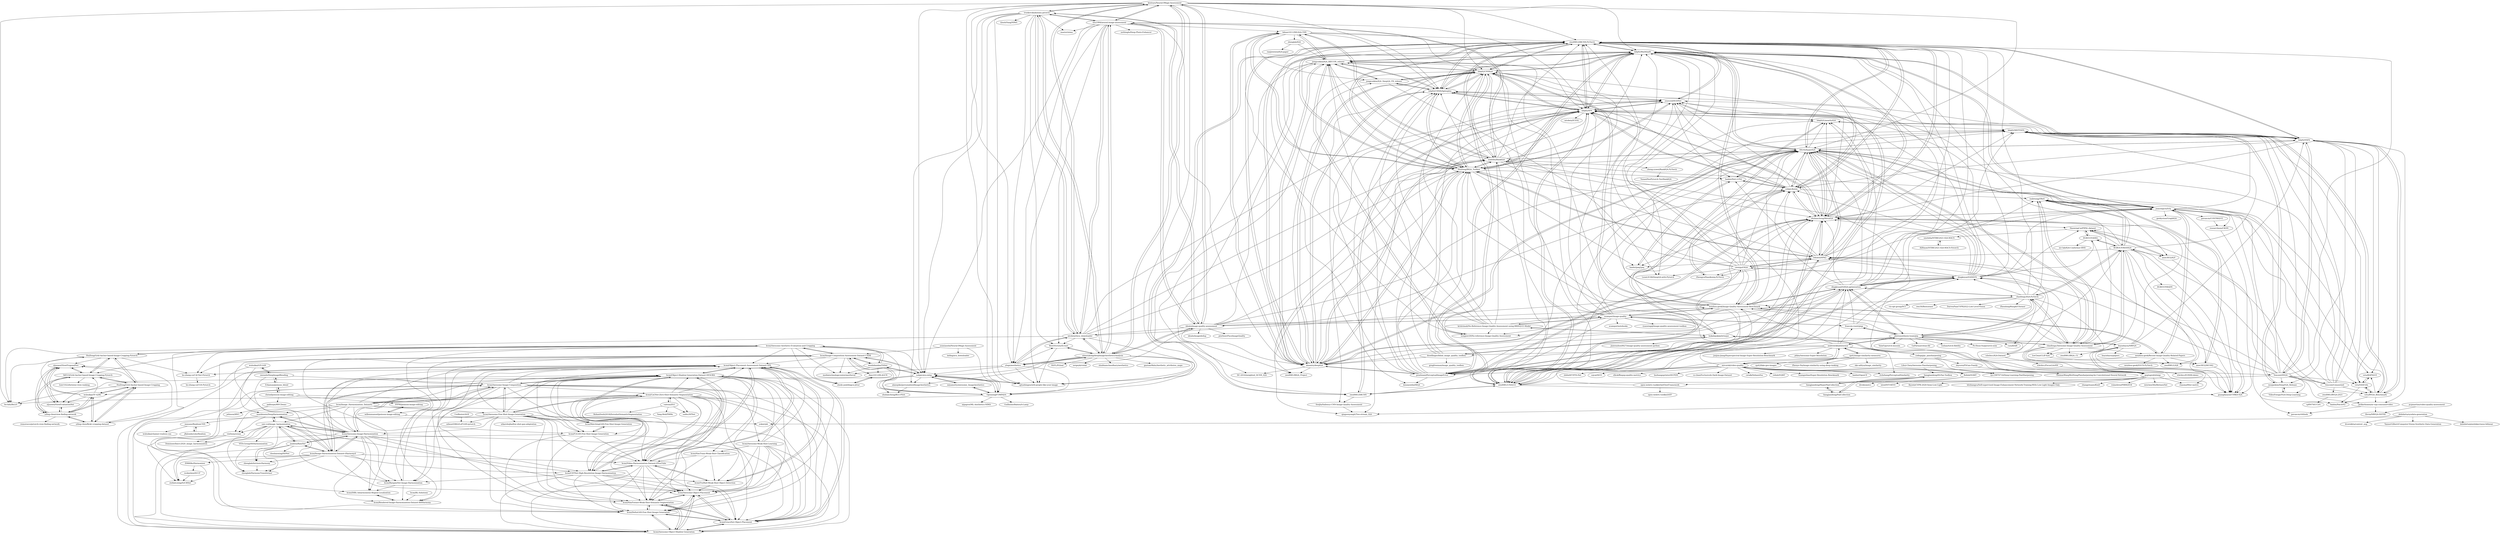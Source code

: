 digraph G {
"bcmi/Awesome-Aesthetic-Evaluation-and-Cropping" -> "bcmi/Image-Composition-Assessment-Dataset-CADB"
"bcmi/Awesome-Aesthetic-Evaluation-and-Cropping" -> "woshidandan/TANet"
"bcmi/Awesome-Aesthetic-Evaluation-and-Cropping" -> "bo-zhang-cs/CACNet-Pytorch"
"bcmi/Awesome-Aesthetic-Evaluation-and-Cropping" -> "HuiZeng/Grid-Anchor-based-Image-Cropping-Pytorch"
"bcmi/Awesome-Aesthetic-Evaluation-and-Cropping" -> "fei-hdu/ReLIC"
"bcmi/Awesome-Aesthetic-Evaluation-and-Cropping" -> "subpic/ava-mlsp"
"bcmi/Awesome-Aesthetic-Evaluation-and-Cropping" -> "bcmi/DIRL-Inharmonious-Region-Localization"
"bcmi/Awesome-Aesthetic-Evaluation-and-Cropping" -> "bcmi/Rendered-Image-Harmonization-Dataset-RHHarmony"
"bcmi/Awesome-Aesthetic-Evaluation-and-Cropping" -> "Openning07/MPADA"
"bcmi/Awesome-Aesthetic-Evaluation-and-Cropping" -> "mediatechnologycenter/aestheval"
"bcmi/Awesome-Aesthetic-Evaluation-and-Cropping" -> "shedy-pub/hlagcn-jittor"
"bcmi/Awesome-Aesthetic-Evaluation-and-Cropping" -> "bcmi/Object-Placement-Assessment-Dataset-OPA"
"bcmi/Awesome-Aesthetic-Evaluation-and-Cropping" -> "lld533/Grid-Anchor-based-Image-Cropping-Pytorch"
"kentsyx/Neural-IMage-Assessment" -> "truskovskiyk/nima.pytorch"
"kentsyx/Neural-IMage-Assessment" -> "titu1994/neural-image-assessment"
"kentsyx/Neural-IMage-Assessment" -> "mtobeiyf/ava_downloader"
"kentsyx/Neural-IMage-Assessment" -> "aimerykong/deepImageAestheticsAnalysis"
"kentsyx/Neural-IMage-Assessment" -> "subpic/ava-mlsp"
"kentsyx/Neural-IMage-Assessment" -> "zwx8981/DBCNN-PyTorch"
"kentsyx/Neural-IMage-Assessment" -> "cgtuebingen/will-people-like-your-image"
"kentsyx/Neural-IMage-Assessment" -> "fei-hdu/ReLIC"
"kentsyx/Neural-IMage-Assessment" -> "lidq92/WaDIQaM"
"kentsyx/Neural-IMage-Assessment" -> "Openning07/MPADA"
"kentsyx/Neural-IMage-Assessment" -> "idealo/image-quality-assessment"
"kentsyx/Neural-IMage-Assessment" -> "lidq92/CNNIQA"
"kentsyx/Neural-IMage-Assessment" -> "lidq92/CNNIQAplusplus"
"kentsyx/Neural-IMage-Assessment" -> "ylogx/aesthetics"
"kentsyx/Neural-IMage-Assessment" -> "SSL92/hyperIQA"
"bcmi/Image_Harmonization_Datasets" -> "bcmi/CaGNet-Zero-Shot-Semantic-Segmentation"
"bcmi/Image_Harmonization_Datasets" -> "bcmi/Object-Shadow-Generation-Dataset-DESOBA"
"bcmi/Image_Harmonization_Datasets" -> "bcmi/Object-Placement-Assessment-Dataset-OPA"
"bcmi/Image_Harmonization_Datasets" -> "bcmi/Awesome-Few-Shot-Image-Generation"
"bcmi/Image_Harmonization_Datasets" -> "bcmi/Awesome-Image-Composition"
"bcmi/Image_Harmonization_Datasets" -> "bcmi/F2GAN-Few-Shot-Image-Generation"
"bcmi/Image_Harmonization_Datasets" -> "saic-vul/image_harmonization"
"bcmi/Image_Harmonization_Datasets" -> "bcmi/Awesome-Image-Harmonization"
"bcmi/Image_Harmonization_Datasets" -> "vinthony/s2am"
"bcmi/Image_Harmonization_Datasets" -> "bcmi/Video-Harmonization-Dataset-HYouTube"
"bcmi/Image_Harmonization_Datasets" -> "wasidennis/DeepHarmonization"
"Erkaman/poisson_blend" -> "cheind/poisson-image-editing"
"Erkaman/poisson_blend" -> "owenzlz/DeepImageBlending"
"open-webrtc-toolkit/QoSTestFramework" -> "open-webrtc-toolkit/IATF"
"open-webrtc-toolkit/QoSTestFramework" -> "lidq92/MDTVSFA"
"bcmi/Image-Composition-Assessment-Dataset-CADB" -> "bcmi/Awesome-Aesthetic-Evaluation-and-Cropping"
"bcmi/Image-Composition-Assessment-Dataset-CADB" -> "bcmi/Rendered-Image-Harmonization-Dataset-RHHarmony"
"bcmi/Image-Composition-Assessment-Dataset-CADB" -> "bo-zhang-cs/CACNet-Pytorch"
"bcmi/Image-Composition-Assessment-Dataset-CADB" -> "woshidandan/TANet"
"bcmi/Image-Composition-Assessment-Dataset-CADB" -> "bcmi/DIRL-Inharmonious-Region-Localization"
"bcmi/Image-Composition-Assessment-Dataset-CADB" -> "bcmi/BargainNet-Image-Harmonization"
"bcmi/Image-Composition-Assessment-Dataset-CADB" -> "subpic/ava-mlsp"
"bcmi/Image-Composition-Assessment-Dataset-CADB" -> "days1011/HLAGCN"
"bcmi/Image-Composition-Assessment-Dataset-CADB" -> "mediatechnologycenter/aestheval"
"bcmi/Image-Composition-Assessment-Dataset-CADB" -> "shedy-pub/hlagcn-jittor"
"bcmi/Image-Composition-Assessment-Dataset-CADB" -> "Openning07/MPADA"
"bcmi/Image-Composition-Assessment-Dataset-CADB" -> "bcmi/Object-Placement-Assessment-Dataset-OPA"
"bo-zhang-cs/CACNet-Pytorch" -> "bo-zhang-cs/CGS-Pytorch"
"woshidandan/TANet" -> "bcmi/Awesome-Aesthetic-Evaluation-and-Cropping"
"woshidandan/TANet" -> "mediatechnologycenter/aestheval"
"woshidandan/TANet" -> "bcmi/Image-Composition-Assessment-Dataset-CADB"
"woshidandan/TANet" -> "bo-zhang-cs/CACNet-Pytorch"
"woshidandan/TANet" -> "days1011/HLAGCN"
"woshidandan/TANet" -> "subpic/ava-mlsp"
"up42/image-similarity-measures" -> "oke-aditya/image_similarity" ["e"=1]
"up42/image-similarity-measures" -> "aizvorski/video-quality"
"up42/image-similarity-measures" -> "andrewekhalel/sewar"
"up42/image-similarity-measures" -> "up42/fake-geo-images"
"up42/image-similarity-measures" -> "Zhenye-Na/image-similarity-using-deep-ranking" ["e"=1]
"ZHKKKe/Harmonizer" -> "stefanLeong/S2CRNet"
"ZHKKKe/Harmonizer" -> "rockeyben/DCCF"
"bcmi/Object-Placement-Assessment-Dataset-OPA" -> "bcmi/Object-Shadow-Generation-Dataset-DESOBA"
"bcmi/Object-Placement-Assessment-Dataset-OPA" -> "bcmi/Video-Harmonization-Dataset-HYouTube"
"bcmi/Object-Placement-Assessment-Dataset-OPA" -> "bcmi/SimFormer-Weak-Shot-Semantic-Segmentation"
"bcmi/Object-Placement-Assessment-Dataset-OPA" -> "bcmi/Awesome-Object-Placement"
"bcmi/Object-Placement-Assessment-Dataset-OPA" -> "bcmi/Awesome-Object-Shadow-Generation"
"bcmi/Object-Placement-Assessment-Dataset-OPA" -> "bcmi/GracoNet-Object-Placement"
"bcmi/Object-Placement-Assessment-Dataset-OPA" -> "bcmi/DeltaGAN-Few-Shot-Image-Generation"
"bcmi/Object-Placement-Assessment-Dataset-OPA" -> "bcmi/CDTNet-High-Resolution-Image-Harmonization"
"bcmi/Object-Placement-Assessment-Dataset-OPA" -> "bcmi/TraMaS-Weak-Shot-Object-Detection"
"cientgu/GIQA" -> "h4nwei/SPAQ"
"cientgu/GIQA" -> "junyongyou/triq"
"cientgu/GIQA" -> "zwx8981/DBCNN-PyTorch"
"cientgu/GIQA" -> "SSL92/hyperIQA"
"cientgu/GIQA" -> "lidq92/SFA"
"cientgu/GIQA" -> "subpic/koniq"
"cientgu/GIQA" -> "LeonLIU08/DeepQA-with-Pytorch"
"cientgu/GIQA" -> "zhuhancheng/MetaIQA"
"cientgu/GIQA" -> "lidq92/WaDIQaM"
"cientgu/GIQA" -> "lidq92/CNNIQA"
"cientgu/GIQA" -> "ZhengyuZhao/koniq-PyTorch"
"cientgu/GIQA" -> "prashnani/PerceptualImageError"
"cientgu/GIQA" -> "weizhou-geek/Image-Quality-Assessment-Benchmark"
"cientgu/GIQA" -> "dingkeyan93/DISTS"
"cientgu/GIQA" -> "zwx8981/UNIQUE"
"prashnani/PerceptualImageError" -> "lidq92/WaDIQaM"
"prashnani/PerceptualImageError" -> "dingkeyan93/DISTS"
"prashnani/PerceptualImageError" -> "dmaniry/deepIQA"
"prashnani/PerceptualImageError" -> "dingkeyan93/IQA-optimization"
"prashnani/PerceptualImageError" -> "zwx8981/DBCNN-PyTorch"
"prashnani/PerceptualImageError" -> "HuiZeng/BIQA_Toolbox"
"prashnani/PerceptualImageError" -> "zhuhancheng/MetaIQA"
"prashnani/PerceptualImageError" -> "lidq92/CNNIQAplusplus"
"prashnani/PerceptualImageError" -> "SSL92/hyperIQA"
"prashnani/PerceptualImageError" -> "cientgu/GIQA"
"prashnani/PerceptualImageError" -> "ysyscool/SGDNet"
"prashnani/PerceptualImageError" -> "lidq92/CNNIQA"
"prashnani/PerceptualImageError" -> "lidq92/SFA"
"prashnani/PerceptualImageError" -> "kwanyeelin/HIQA"
"photosynthesis-team/piq" -> "chaofengc/IQA-PyTorch"
"photosynthesis-team/piq" -> "dingkeyan93/IQA-optimization"
"photosynthesis-team/piq" -> "chaofengc/Awesome-Image-Quality-Assessment"
"photosynthesis-team/piq" -> "dingkeyan93/DISTS"
"photosynthesis-team/piq" -> "francois-rozet/piqa"
"photosynthesis-team/piq" -> "richzhang/PerceptualSimilarity" ["e"=1]
"photosynthesis-team/piq" -> "Po-Hsun-Su/pytorch-ssim" ["e"=1]
"photosynthesis-team/piq" -> "andrewekhalel/sewar"
"photosynthesis-team/piq" -> "VainF/pytorch-msssim" ["e"=1]
"photosynthesis-team/piq" -> "GaParmar/clean-fid" ["e"=1]
"photosynthesis-team/piq" -> "weizhou-geek/Image-Quality-Assessment-Benchmark"
"photosynthesis-team/piq" -> "toshas/torch-fidelity" ["e"=1]
"photosynthesis-team/piq" -> "IIGROUP/MANIQA"
"photosynthesis-team/piq" -> "prashnani/PerceptualImageError"
"photosynthesis-team/piq" -> "cszn/KAIR" ["e"=1]
"aimerykong/deepImageAestheticsAnalysis" -> "BestiVictory/ILGnet"
"aimerykong/deepImageAestheticsAnalysis" -> "ylogx/aesthetics"
"aimerykong/deepImageAestheticsAnalysis" -> "cgtuebingen/will-people-like-your-image"
"aimerykong/deepImageAestheticsAnalysis" -> "mtobeiyf/ava_downloader"
"aimerykong/deepImageAestheticsAnalysis" -> "subpic/ava-mlsp"
"aimerykong/deepImageAestheticsAnalysis" -> "titu1994/neural-image-assessment"
"aimerykong/deepImageAestheticsAnalysis" -> "Openning07/MPADA"
"aimerykong/deepImageAestheticsAnalysis" -> "kentsyx/Neural-IMage-Assessment"
"aimerykong/deepImageAestheticsAnalysis" -> "alanspike/personalizedImageAesthetics"
"aimerykong/deepImageAestheticsAnalysis" -> "truskovskiyk/nima.pytorch"
"aimerykong/deepImageAestheticsAnalysis" -> "HiiYL/PiQual"
"aimerykong/deepImageAestheticsAnalysis" -> "sergeyk/vislab"
"aimerykong/deepImageAestheticsAnalysis" -> "idealo/image-quality-assessment"
"aimerykong/deepImageAestheticsAnalysis" -> "shubhamchaudhary/aesthetics"
"aimerykong/deepImageAestheticsAnalysis" -> "gautamMalu/Aesthetic_attributes_maps"
"bcmi/CaGNet-Zero-Shot-Semantic-Segmentation" -> "bcmi/Image_Harmonization_Datasets"
"bcmi/CaGNet-Zero-Shot-Semantic-Segmentation" -> "bcmi/Object-Placement-Assessment-Dataset-OPA"
"bcmi/CaGNet-Zero-Shot-Semantic-Segmentation" -> "bcmi/F2GAN-Few-Shot-Image-Generation"
"bcmi/CaGNet-Zero-Shot-Semantic-Segmentation" -> "bcmi/Object-Shadow-Generation-Dataset-DESOBA"
"bcmi/CaGNet-Zero-Shot-Semantic-Segmentation" -> "valeoai/ZS3"
"bcmi/CaGNet-Zero-Shot-Semantic-Segmentation" -> "bcmi/Video-Harmonization-Dataset-HYouTube"
"bcmi/CaGNet-Zero-Shot-Semantic-Segmentation" -> "bcmi/Awesome-Few-Shot-Image-Generation"
"bcmi/CaGNet-Zero-Shot-Semantic-Segmentation" -> "bcmi/MatchingGAN-Few-Shot-Image-Generation"
"bcmi/CaGNet-Zero-Shot-Semantic-Segmentation" -> "bcmi/SimFormer-Weak-Shot-Semantic-Segmentation"
"bcmi/CaGNet-Zero-Shot-Semantic-Segmentation" -> "bcmi/Awesome-Object-Placement"
"bcmi/CaGNet-Zero-Shot-Semantic-Segmentation" -> "bcmi/Awesome-Object-Shadow-Generation"
"bcmi/CaGNet-Zero-Shot-Semantic-Segmentation" -> "bcmi/GracoNet-Object-Placement"
"bcmi/CaGNet-Zero-Shot-Semantic-Segmentation" -> "bcmi/CDTNet-High-Resolution-Image-Harmonization"
"bcmi/CaGNet-Zero-Shot-Semantic-Segmentation" -> "bcmi/DeltaGAN-Few-Shot-Image-Generation"
"bcmi/CaGNet-Zero-Shot-Semantic-Segmentation" -> "subhc/SPNet"
"bcmi/MatchingGAN-Few-Shot-Image-Generation" -> "bcmi/F2GAN-Few-Shot-Image-Generation"
"aizvorski/video-quality" -> "Rolinh/VQMT"
"aizvorski/video-quality" -> "guptapraful/niqe"
"aizvorski/video-quality" -> "cxtalk/DehazeZoo" ["e"=1]
"aizvorski/video-quality" -> "rolinh/VQMT"
"aizvorski/video-quality" -> "andrewekhalel/sewar"
"aizvorski/video-quality" -> "richzhang/PerceptualSimilarity" ["e"=1]
"aizvorski/video-quality" -> "HuiZeng/BIQA_Toolbox"
"aizvorski/video-quality" -> "huangzehao/Super-Resolution.Benckmark" ["e"=1]
"aizvorski/video-quality" -> "baidut/OpenCE" ["e"=1]
"aizvorski/video-quality" -> "zhilin007/FFA-Net" ["e"=1]
"aizvorski/video-quality" -> "csjcai/SICE" ["e"=1]
"aizvorski/video-quality" -> "slhck/ffmpeg-quality-metrics" ["e"=1]
"aizvorski/video-quality" -> "Tencent/DVQA"
"aizvorski/video-quality" -> "hezhangsprinter/DCPDN" ["e"=1]
"aizvorski/video-quality" -> "cs-chan/Exclusively-Dark-Image-Dataset" ["e"=1]
"truskovskiyk/nima.pytorch" -> "kentsyx/Neural-IMage-Assessment"
"truskovskiyk/nima.pytorch" -> "titu1994/neural-image-assessment"
"truskovskiyk/nima.pytorch" -> "mtobeiyf/ava_downloader"
"truskovskiyk/nima.pytorch" -> "subpic/ava-mlsp"
"truskovskiyk/nima.pytorch" -> "aimerykong/deepImageAestheticsAnalysis"
"truskovskiyk/nima.pytorch" -> "master/nima"
"truskovskiyk/nima.pytorch" -> "ylogx/aesthetics"
"truskovskiyk/nima.pytorch" -> "Openning07/MPADA"
"truskovskiyk/nima.pytorch" -> "QiushiYang/NIMA"
"truskovskiyk/nima.pytorch" -> "idealo/image-quality-assessment"
"truskovskiyk/nima.pytorch" -> "cgtuebingen/will-people-like-your-image"
"truskovskiyk/nima.pytorch" -> "alanspike/personalizedImageAesthetics"
"truskovskiyk/nima.pytorch" -> "BestiVictory/ILGnet"
"lidq92/VSFA" -> "vztu/BVQA_Benchmark"
"lidq92/VSFA" -> "lidq92/MDTVSFA"
"lidq92/VSFA" -> "jarikorhonen/nr-vqa-consumervideo"
"lidq92/VSFA" -> "woojaekim/DeepVQA_Release"
"lidq92/VSFA" -> "zwx8981/DBCNN-PyTorch"
"lidq92/VSFA" -> "lidq92/WaDIQaM"
"lidq92/VSFA" -> "lidq92/SFA"
"lidq92/VSFA" -> "Tencent/DVQA"
"lidq92/VSFA" -> "SSL92/hyperIQA"
"lidq92/VSFA" -> "vztu/VIDEVAL"
"lidq92/VSFA" -> "lidq92/CNNIQAplusplus"
"lidq92/VSFA" -> "zhuhancheng/MetaIQA"
"lidq92/VSFA" -> "ysyscool/SGDNet"
"lidq92/VSFA" -> "vztu/RAPIQUE"
"lidq92/VSFA" -> "subpic/koniq"
"mtobeiyf/ava_downloader" -> "kentsyx/Neural-IMage-Assessment"
"mtobeiyf/ava_downloader" -> "aimerykong/deepImageAestheticsAnalysis"
"mtobeiyf/ava_downloader" -> "titu1994/neural-image-assessment"
"mtobeiyf/ava_downloader" -> "truskovskiyk/nima.pytorch"
"mtobeiyf/ava_downloader" -> "ylogx/aesthetics"
"mtobeiyf/ava_downloader" -> "BestiVictory/ILGnet"
"mtobeiyf/ava_downloader" -> "xialeiliu/RankIQA"
"mtobeiyf/ava_downloader" -> "HuiZeng/BIQA_Toolbox"
"mtobeiyf/ava_downloader" -> "yiling-chen/flickr-cropping-dataset"
"mtobeiyf/ava_downloader" -> "cgtuebingen/will-people-like-your-image"
"mtobeiyf/ava_downloader" -> "junyongyou/triq"
"mtobeiyf/ava_downloader" -> "lidq92/SFA"
"titu1994/neural-image-assessment" -> "truskovskiyk/nima.pytorch"
"titu1994/neural-image-assessment" -> "kentsyx/Neural-IMage-Assessment"
"titu1994/neural-image-assessment" -> "idealo/image-quality-assessment"
"titu1994/neural-image-assessment" -> "mtobeiyf/ava_downloader"
"titu1994/neural-image-assessment" -> "xialeiliu/RankIQA"
"titu1994/neural-image-assessment" -> "aimerykong/deepImageAestheticsAnalysis"
"titu1994/neural-image-assessment" -> "ylogx/aesthetics"
"titu1994/neural-image-assessment" -> "BestiVictory/ILGnet"
"titu1994/neural-image-assessment" -> "master/nima"
"titu1994/neural-image-assessment" -> "cgtuebingen/will-people-like-your-image"
"titu1994/neural-image-assessment" -> "Adnan1011/NR-IQA-CNN"
"titu1994/neural-image-assessment" -> "subpic/ava-mlsp"
"titu1994/neural-image-assessment" -> "lidq92/SFA"
"titu1994/neural-image-assessment" -> "nothinglo/Deep-Photo-Enhancer" ["e"=1]
"titu1994/neural-image-assessment" -> "dmaniry/deepIQA"
"andrewekhalel/sewar" -> "photosynthesis-team/piq"
"andrewekhalel/sewar" -> "aizvorski/video-quality"
"andrewekhalel/sewar" -> "ocampor/image-quality"
"andrewekhalel/sewar" -> "francois-rozet/piqa"
"andrewekhalel/sewar" -> "up42/image-similarity-measures"
"andrewekhalel/sewar" -> "weizhou-geek/Image-Quality-Assessment-Benchmark"
"andrewekhalel/sewar" -> "ptkin/Awesome-Super-Resolution" ["e"=1]
"andrewekhalel/sewar" -> "dsoellinger/blind_image_quality_toolbox"
"andrewekhalel/sewar" -> "codegaj/py_pansharpening"
"andrewekhalel/sewar" -> "junjun-jiang/Hyperspectral-Image-Super-Resolution-Benchmark" ["e"=1]
"andrewekhalel/sewar" -> "guptapraful/niqe"
"andrewekhalel/sewar" -> "dingkeyan93/IQA-optimization"
"debidatta/syndata-generation" -> "debidatta/pixelobjectness-bilinear"
"debidatta/syndata-generation" -> "dvornikita/context_aug"
"debidatta/syndata-generation" -> "yskmt/pb"
"debidatta/syndata-generation" -> "TannerGilbert/Computer-Vision-Synthetic-Data-Generation"
"chaofengc/Awesome-Image-Quality-Assessment" -> "chaofengc/IQA-PyTorch"
"chaofengc/Awesome-Image-Quality-Assessment" -> "IIGROUP/MANIQA"
"chaofengc/Awesome-Image-Quality-Assessment" -> "isalirezag/TReS"
"chaofengc/Awesome-Image-Quality-Assessment" -> "SSL92/hyperIQA"
"chaofengc/Awesome-Image-Quality-Assessment" -> "anse3832/MUSIQ"
"chaofengc/Awesome-Image-Quality-Assessment" -> "IceClear/CLIP-IQA"
"chaofengc/Awesome-Image-Quality-Assessment" -> "weizhou-geek/Recent-Image-Quality-Related-Papers"
"chaofengc/Awesome-Image-Quality-Assessment" -> "guanghaoyin/CVRKD-IQA"
"chaofengc/Awesome-Image-Quality-Assessment" -> "icbcbicc/IQA-Dataset"
"chaofengc/Awesome-Image-Quality-Assessment" -> "zwx8981/BIQA_CL"
"chaofengc/Awesome-Image-Quality-Assessment" -> "weizhou-geek/Image-Quality-Assessment-Benchmark"
"chaofengc/Awesome-Image-Quality-Assessment" -> "dingkeyan93/IQA-optimization"
"chaofengc/Awesome-Image-Quality-Assessment" -> "lidq92/WaDIQaM"
"chaofengc/Awesome-Image-Quality-Assessment" -> "h4nwei/SPAQ"
"chaofengc/Awesome-Image-Quality-Assessment" -> "photosynthesis-team/piq"
"idealo/image-quality-assessment" -> "titu1994/neural-image-assessment"
"idealo/image-quality-assessment" -> "xialeiliu/RankIQA"
"idealo/image-quality-assessment" -> "kentsyx/Neural-IMage-Assessment"
"idealo/image-quality-assessment" -> "ocampor/image-quality"
"idealo/image-quality-assessment" -> "aimerykong/deepImageAestheticsAnalysis"
"idealo/image-quality-assessment" -> "truskovskiyk/nima.pytorch"
"idealo/image-quality-assessment" -> "ylogx/aesthetics"
"idealo/image-quality-assessment" -> "pterhoer/FaceImageQuality" ["e"=1]
"idealo/image-quality-assessment" -> "weizhou-geek/Image-Quality-Assessment-Benchmark"
"idealo/image-quality-assessment" -> "idealo/imagededup" ["e"=1]
"idealo/image-quality-assessment" -> "dmaniry/deepIQA"
"idealo/image-quality-assessment" -> "SSL92/hyperIQA"
"idealo/image-quality-assessment" -> "mtobeiyf/ava_downloader"
"idealo/image-quality-assessment" -> "subpic/koniq"
"idealo/image-quality-assessment" -> "jongyookim/IQA_BIECON_release"
"bcmi/CDTNet-High-Resolution-Image-Harmonization" -> "bcmi/Video-Harmonization-Dataset-HYouTube"
"bcmi/CDTNet-High-Resolution-Image-Harmonization" -> "bcmi/Object-Placement-Assessment-Dataset-OPA"
"bcmi/CDTNet-High-Resolution-Image-Harmonization" -> "bcmi/SimFormer-Weak-Shot-Semantic-Segmentation"
"bcmi/CDTNet-High-Resolution-Image-Harmonization" -> "bcmi/GracoNet-Object-Placement"
"bcmi/CDTNet-High-Resolution-Image-Harmonization" -> "bcmi/Awesome-Object-Shadow-Generation"
"bcmi/CDTNet-High-Resolution-Image-Harmonization" -> "bcmi/DeltaGAN-Few-Shot-Image-Generation"
"bcmi/CDTNet-High-Resolution-Image-Harmonization" -> "bcmi/Awesome-Object-Placement"
"bcmi/CDTNet-High-Resolution-Image-Harmonization" -> "bcmi/Object-Shadow-Generation-Dataset-DESOBA"
"bcmi/CDTNet-High-Resolution-Image-Harmonization" -> "bcmi/TraMaS-Weak-Shot-Object-Detection"
"bcmi/CDTNet-High-Resolution-Image-Harmonization" -> "bcmi/BargainNet-Image-Harmonization"
"researchmm/CKDN" -> "guanghaoyin/CVRKD-IQA"
"buyizhiyou/NRVQA" -> "guptapraful/niqe"
"buyizhiyou/NRVQA" -> "bukalapak/pybrisque"
"buyizhiyou/NRVQA" -> "chaoma99/sr-metric" ["e"=1]
"buyizhiyou/NRVQA" -> "zhuhancheng/MetaIQA"
"buyizhiyou/NRVQA" -> "lidq92/VSFA"
"buyizhiyou/NRVQA" -> "buyizhiyou/papers"
"IIGROUP/MANIQA" -> "IIGROUP/AHIQ"
"IIGROUP/MANIQA" -> "isalirezag/TReS"
"IIGROUP/MANIQA" -> "anse3832/MUSIQ"
"IIGROUP/MANIQA" -> "guanghaoyin/CVRKD-IQA"
"IIGROUP/MANIQA" -> "chaofengc/Awesome-Image-Quality-Assessment"
"IIGROUP/MANIQA" -> "HaomingCai/PIPAL-dataset"
"IIGROUP/MANIQA" -> "zhuhancheng/MetaIQA"
"IIGROUP/MANIQA" -> "SSL92/hyperIQA"
"IIGROUP/MANIQA" -> "chaofengc/IQA-PyTorch"
"IIGROUP/MANIQA" -> "IIGROUP/RADN"
"IIGROUP/MANIQA" -> "lidq92/MDTVSFA"
"IIGROUP/MANIQA" -> "zwx8981/LIQE"
"IIGROUP/MANIQA" -> "h4nwei/SPAQ"
"IIGROUP/MANIQA" -> "zwx8981/BIQA_CL"
"IIGROUP/MANIQA" -> "anse3832/IQT"
"liangjiandeng/DLPan-Toolbox" -> "liangjiandeng/HyperPanCollection"
"liangjiandeng/DLPan-Toolbox" -> "liangjiandeng/PanCollection"
"liangjiandeng/HyperPanCollection" -> "liangjiandeng/PanCollection"
"liangjiandeng/HyperPanCollection" -> "liangjiandeng/DLPan-Toolbox"
"liangjiandeng/PanCollection" -> "liangjiandeng/HyperPanCollection"
"liangjiandeng/PanCollection" -> "liangjiandeng/DLPan-Toolbox"
"bcmi/Image-Harmonization-Dataset-iHarmony4" -> "bcmi/Awesome-Image-Harmonization"
"bcmi/Image-Harmonization-Dataset-iHarmony4" -> "junleen/RainNet"
"bcmi/Image-Harmonization-Dataset-iHarmony4" -> "bcmi/BargainNet-Image-Harmonization"
"bcmi/Image-Harmonization-Dataset-iHarmony4" -> "bcmi/Awesome-Image-Composition"
"bcmi/Image-Harmonization-Dataset-iHarmony4" -> "bcmi/CDTNet-High-Resolution-Image-Harmonization"
"bcmi/Image-Harmonization-Dataset-iHarmony4" -> "saic-vul/image_harmonization"
"bcmi/Image-Harmonization-Dataset-iHarmony4" -> "zhenglab/HarmonyTransformer"
"bcmi/Image-Harmonization-Dataset-iHarmony4" -> "bcmi/Video-Harmonization-Dataset-HYouTube"
"bcmi/Image-Harmonization-Dataset-iHarmony4" -> "bcmi/Object-Shadow-Generation-Dataset-DESOBA"
"bcmi/Image-Harmonization-Dataset-iHarmony4" -> "ZHKKKe/Harmonizer"
"bcmi/Image-Harmonization-Dataset-iHarmony4" -> "stefanLeong/S2CRNet"
"bcmi/Image-Harmonization-Dataset-iHarmony4" -> "zhenglab/IntrinsicHarmony"
"bcmi/Image-Harmonization-Dataset-iHarmony4" -> "bcmi/Awesome-Object-Placement"
"chaofengc/IQA-PyTorch" -> "chaofengc/Awesome-Image-Quality-Assessment"
"chaofengc/IQA-PyTorch" -> "IIGROUP/MANIQA"
"chaofengc/IQA-PyTorch" -> "photosynthesis-team/piq"
"chaofengc/IQA-PyTorch" -> "SSL92/hyperIQA"
"chaofengc/IQA-PyTorch" -> "dingkeyan93/IQA-optimization"
"chaofengc/IQA-PyTorch" -> "dingkeyan93/DISTS"
"chaofengc/IQA-PyTorch" -> "isalirezag/TReS"
"chaofengc/IQA-PyTorch" -> "DarrenPan/CVPR2022-Low-Level-Vision" ["e"=1]
"chaofengc/IQA-PyTorch" -> "ZhendongWang6/Uformer" ["e"=1]
"chaofengc/IQA-PyTorch" -> "weizhou-geek/Image-Quality-Assessment-Benchmark"
"chaofengc/IQA-PyTorch" -> "IceClear/CLIP-IQA"
"chaofengc/IQA-PyTorch" -> "cszn/KAIR" ["e"=1]
"chaofengc/IQA-PyTorch" -> "vis-opt-group/SCI" ["e"=1]
"chaofengc/IQA-PyTorch" -> "swz30/Restormer" ["e"=1]
"chaofengc/IQA-PyTorch" -> "zwx8981/DBCNN-PyTorch"
"BestiVictory/ILGnet" -> "aimerykong/deepImageAestheticsAnalysis"
"BestiVictory/ILGnet" -> "cgtuebingen/will-people-like-your-image"
"xialeiliu/RankIQA" -> "dmaniry/deepIQA"
"xialeiliu/RankIQA" -> "HuiZeng/BIQA_Toolbox"
"xialeiliu/RankIQA" -> "SSL92/hyperIQA"
"xialeiliu/RankIQA" -> "lidq92/SFA"
"xialeiliu/RankIQA" -> "zwx8981/DBCNN-PyTorch"
"xialeiliu/RankIQA" -> "jongyookim/IQA_BIECON_release"
"xialeiliu/RankIQA" -> "zhuhancheng/MetaIQA"
"xialeiliu/RankIQA" -> "lidq92/CNNIQA"
"xialeiliu/RankIQA" -> "lidq92/WaDIQaM"
"xialeiliu/RankIQA" -> "Adnan1011/NR-IQA-CNN"
"xialeiliu/RankIQA" -> "titu1994/neural-image-assessment"
"xialeiliu/RankIQA" -> "zheng-yuwei/RankIQA.PyTorch"
"xialeiliu/RankIQA" -> "h4nwei/SPAQ"
"xialeiliu/RankIQA" -> "lidq92/CNNIQAplusplus"
"xialeiliu/RankIQA" -> "zwx8981/UNIQUE"
"ylogx/aesthetics" -> "aimerykong/deepImageAestheticsAnalysis"
"ylogx/aesthetics" -> "cgtuebingen/will-people-like-your-image"
"ylogx/aesthetics" -> "Openning07/MPADA"
"ylogx/aesthetics" -> "mediatechnologycenter/aestheval"
"ylogx/aesthetics" -> "mtobeiyf/ava_downloader"
"ylogx/aesthetics" -> "subpic/ava-mlsp"
"ylogx/aesthetics" -> "BestiVictory/ILGnet"
"icbcbicc/FocusLiteNN" -> "icbcbicc/EONSS-demo"
"HuiZeng/Grid-Anchor-based-Image-Cropping" -> "HuiZeng/Grid-Anchor-based-Image-Cropping-Pytorch"
"HuiZeng/Grid-Anchor-based-Image-Cropping" -> "lld533/Grid-Anchor-based-Image-Cropping-Pytorch"
"HuiZeng/Grid-Anchor-based-Image-Cropping" -> "zijunwei/ViewProposalNet"
"HuiZeng/Grid-Anchor-based-Image-Cropping" -> "yiling-chen/view-finding-network"
"HuiZeng/Grid-Anchor-based-Image-Cropping" -> "yiling-chen/flickr-cropping-dataset"
"HuiZeng/Grid-Anchor-based-Image-Cropping" -> "zijunwei/ViewEvaluationNet"
"HuiZeng/Grid-Anchor-based-Image-Cropping" -> "wuhuikai/TF-A2RL"
"vinthony/s2am" -> "Dominoer/bmvc2020_image_harmonization"
"vinthony/s2am" -> "stefanLeong/S2CRNet"
"ZhengyuZhao/koniq-PyTorch" -> "subpic/koniq"
"ocampor/image-quality" -> "weizhou-geek/Image-Quality-Assessment-Benchmark"
"ocampor/image-quality" -> "jongyookim/IQA_BIECON_release"
"ocampor/image-quality" -> "krshrimali/No-Reference-Image-Quality-Assessment-using-BRISQUE-Model"
"ocampor/image-quality" -> "idealo/image-quality-assessment"
"ocampor/image-quality" -> "francois-rozet/piqa"
"ocampor/image-quality" -> "SSL92/hyperIQA"
"ocampor/image-quality" -> "bukalapak/pybrisque"
"ocampor/image-quality" -> "lidq92/CNNIQA"
"ocampor/image-quality" -> "xungeer29/No-reference-Image-Quality-Assessment"
"ocampor/image-quality" -> "zwx8981/DBCNN-PyTorch"
"ocampor/image-quality" -> "ryanxingql/image-quality-assessment-toolbox"
"ocampor/image-quality" -> "zwx8981/DBCNN"
"ocampor/image-quality" -> "ocampor/notebooks"
"ocampor/image-quality" -> "dingkeyan93/IQA-optimization"
"ocampor/image-quality" -> "lidq92/WaDIQaM"
"icbcbicc/IQA-Dataset" -> "icbcbicc/FocusLiteNN"
"isalirezag/TReS" -> "anse3832/MUSIQ"
"isalirezag/TReS" -> "IIGROUP/MANIQA"
"isalirezag/TReS" -> "anse3832/IQT"
"isalirezag/TReS" -> "chaofengc/Awesome-Image-Quality-Assessment"
"isalirezag/TReS" -> "junyongyou/triq"
"zheng-yuwei/RankIQA.PyTorch" -> "YunanZhu/Pytorch-TestRankIQA"
"zheng-yuwei/RankIQA.PyTorch" -> "lidq92/LinearityIQA"
"zheng-yuwei/RankIQA.PyTorch" -> "lidq92/MDTVSFA"
"dmaniry/deepIQA" -> "jongyookim/IQA_BIECON_release"
"dmaniry/deepIQA" -> "lidq92/WaDIQaM"
"dmaniry/deepIQA" -> "lidq92/CNNIQAplusplus"
"dmaniry/deepIQA" -> "zwx8981/DBCNN-PyTorch"
"dmaniry/deepIQA" -> "xialeiliu/RankIQA"
"dmaniry/deepIQA" -> "HuiZeng/BIQA_Toolbox"
"dmaniry/deepIQA" -> "lidq92/CNNIQA"
"dmaniry/deepIQA" -> "jongyookim/IQA_DeepQA_FR_release"
"dmaniry/deepIQA" -> "SSL92/hyperIQA"
"dmaniry/deepIQA" -> "zhuhancheng/MetaIQA"
"dmaniry/deepIQA" -> "lidq92/SFA"
"dmaniry/deepIQA" -> "prashnani/PerceptualImageError"
"dmaniry/deepIQA" -> "zwx8981/BIQA_Project"
"dmaniry/deepIQA" -> "Adnan1011/NR-IQA-CNN"
"dmaniry/deepIQA" -> "HC-2016/weighted_DCNN_IQA"
"SSL92/hyperIQA" -> "h4nwei/SPAQ"
"SSL92/hyperIQA" -> "zwx8981/DBCNN-PyTorch"
"SSL92/hyperIQA" -> "zhuhancheng/MetaIQA"
"SSL92/hyperIQA" -> "zwx8981/UNIQUE"
"SSL92/hyperIQA" -> "junyongyou/triq"
"SSL92/hyperIQA" -> "lidq92/WaDIQaM"
"SSL92/hyperIQA" -> "xialeiliu/RankIQA"
"SSL92/hyperIQA" -> "lidq92/LinearityIQA"
"SSL92/hyperIQA" -> "dmaniry/deepIQA"
"SSL92/hyperIQA" -> "subpic/koniq"
"SSL92/hyperIQA" -> "lidq92/SFA"
"SSL92/hyperIQA" -> "lidq92/VSFA"
"SSL92/hyperIQA" -> "lidq92/MDTVSFA"
"SSL92/hyperIQA" -> "chaofengc/Awesome-Image-Quality-Assessment"
"SSL92/hyperIQA" -> "HuiZeng/BIQA_Toolbox"
"bukalapak/pybrisque" -> "dsoellinger/blind_image_quality_toolbox"
"bukalapak/pybrisque" -> "buyizhiyou/NRVQA"
"bukalapak/pybrisque" -> "guptapraful/niqe"
"bukalapak/pybrisque" -> "HuiZeng/BIQA_Toolbox"
"bukalapak/pybrisque" -> "jiawenzhou0627/image-quality-assessment-python"
"bukalapak/pybrisque" -> "krshrimali/No-Reference-Image-Quality-Assessment-using-BRISQUE-Model"
"bukalapak/pybrisque" -> "SSL92/hyperIQA"
"bukalapak/pybrisque" -> "zhuhancheng/MetaIQA"
"guptapraful/niqe" -> "buyizhiyou/NRVQA"
"guptapraful/niqe" -> "chaoma99/sr-metric" ["e"=1]
"guptapraful/niqe" -> "roimehrez/PIRM2018" ["e"=1]
"guptapraful/niqe" -> "bukalapak/pybrisque"
"guptapraful/niqe" -> "weichen582/RetinexNet" ["e"=1]
"guptapraful/niqe" -> "flyywh/CVPR-2020-Semi-Low-Light" ["e"=1]
"guptapraful/niqe" -> "zwx8981/UNIQUE"
"guptapraful/niqe" -> "hitzhangyu/Self-supervised-Image-Enhancement-Network-Training-With-Low-Light-Images-Only" ["e"=1]
"guptapraful/niqe" -> "zhangyhuaee/KinD" ["e"=1]
"guptapraful/niqe" -> "xialeiliu/RankIQA"
"HuiZeng/BIQA_Toolbox" -> "lidq92/SFA"
"HuiZeng/BIQA_Toolbox" -> "ysyscool/SGDNet"
"HuiZeng/BIQA_Toolbox" -> "jongyookim/IQA_BIECON_release"
"HuiZeng/BIQA_Toolbox" -> "lidq92/WaDIQaM"
"HuiZeng/BIQA_Toolbox" -> "lidq92/CNNIQAplusplus"
"HuiZeng/BIQA_Toolbox" -> "dmaniry/deepIQA"
"HuiZeng/BIQA_Toolbox" -> "zwx8981/DBCNN-PyTorch"
"HuiZeng/BIQA_Toolbox" -> "xialeiliu/RankIQA"
"HuiZeng/BIQA_Toolbox" -> "h4nwei/SPAQ"
"HuiZeng/BIQA_Toolbox" -> "lidq92/CNNIQA"
"HuiZeng/BIQA_Toolbox" -> "baidut/paq2piq"
"HuiZeng/BIQA_Toolbox" -> "Adnan1011/NR-IQA-CNN"
"HuiZeng/BIQA_Toolbox" -> "baidut/PaQ-2-PiQ"
"HuiZeng/BIQA_Toolbox" -> "zwx8981/BIQA_Project"
"HuiZeng/BIQA_Toolbox" -> "qingsenyangit/Two-stream_IQA"
"Tencent/DVQA" -> "lidq92/VSFA"
"Tencent/DVQA" -> "woojaekim/DeepVQA_Release"
"Tencent/DVQA" -> "lidq92/MDTVSFA"
"Tencent/DVQA" -> "SSL92/hyperIQA"
"Tencent/DVQA" -> "open-webrtc-toolkit/QoSTestFramework"
"Tencent/DVQA" -> "zwx8981/DBCNN-PyTorch"
"Tencent/DVQA" -> "VideoForage/VQA-Deep-Learning"
"Tencent/DVQA" -> "vztu/BVQA_Benchmark"
"Tencent/DVQA" -> "Tencent/CenseoQoE"
"Tencent/DVQA" -> "dingkeyan93/DISTS"
"Tencent/DVQA" -> "jarikorhonen/nr-vqa-consumervideo"
"Tencent/DVQA" -> "vztu/VIDEVAL"
"Tencent/DVQA" -> "zhuhancheng/MetaIQA"
"Tencent/DVQA" -> "h4nwei/SPAQ"
"Tencent/DVQA" -> "xialeiliu/RankIQA"
"jongyookim/IQA_BIECON_release" -> "lidq92/CNNIQAplusplus"
"jongyookim/IQA_BIECON_release" -> "dmaniry/deepIQA"
"jongyookim/IQA_BIECON_release" -> "lidq92/CNNIQA"
"jongyookim/IQA_BIECON_release" -> "jongyookim/IQA_DeepQA_FR_release"
"jongyookim/IQA_BIECON_release" -> "lidq92/WaDIQaM"
"jongyookim/IQA_BIECON_release" -> "HuiZeng/BIQA_Toolbox"
"jongyookim/IQA_BIECON_release" -> "zwx8981/BIQA_Project"
"jongyookim/IQA_BIECON_release" -> "zwx8981/DBCNN-PyTorch"
"jongyookim/IQA_BIECON_release" -> "xungeer29/No-reference-Image-Quality-Assessment"
"jongyookim/IQA_BIECON_release" -> "HC-2016/weighted_DCNN_IQA"
"jongyookim/IQA_BIECON_release" -> "Adnan1011/NR-IQA-CNN"
"jongyookim/IQA_BIECON_release" -> "lidq92/SFA"
"krshrimali/No-Reference-Image-Quality-Assessment-using-BRISQUE-Model" -> "xungeer29/No-reference-Image-Quality-Assessment"
"krshrimali/No-Reference-Image-Quality-Assessment-using-BRISQUE-Model" -> "jongyookim/IQA_BIECON_release"
"krshrimali/No-Reference-Image-Quality-Assessment-using-BRISQUE-Model" -> "weizhou-geek/Image-Quality-Assessment-Benchmark"
"krshrimali/No-Reference-Image-Quality-Assessment-using-BRISQUE-Model" -> "ocampor/image-quality"
"krshrimali/No-Reference-Image-Quality-Assessment-using-BRISQUE-Model" -> "bukalapak/pybrisque"
"krshrimali/No-Reference-Image-Quality-Assessment-using-BRISQUE-Model" -> "lidq92/CNNIQAplusplus"
"krshrimali/No-Reference-Image-Quality-Assessment-using-BRISQUE-Model" -> "lidq92/CNNIQA"
"krshrimali/No-Reference-Image-Quality-Assessment-using-BRISQUE-Model" -> "xialeiliu/RankIQA"
"krshrimali/No-Reference-Image-Quality-Assessment-using-BRISQUE-Model" -> "zwx8981/DBCNN-PyTorch"
"lidq92/CNNIQA" -> "lidq92/CNNIQAplusplus"
"lidq92/CNNIQA" -> "jongyookim/IQA_BIECON_release"
"lidq92/CNNIQA" -> "lidq92/WaDIQaM"
"lidq92/CNNIQA" -> "zwx8981/DBCNN-PyTorch"
"lidq92/CNNIQA" -> "lidq92/SFA"
"lidq92/CNNIQA" -> "dmaniry/deepIQA"
"lidq92/CNNIQA" -> "jongyookim/IQA_DeepQA_FR_release"
"lidq92/CNNIQA" -> "HuiZeng/BIQA_Toolbox"
"lidq92/CNNIQA" -> "weizhou-geek/Image-Quality-Assessment-Benchmark"
"lidq92/CNNIQA" -> "zhuhancheng/MetaIQA"
"lidq92/CNNIQA" -> "zwx8981/DBCNN"
"lidq92/CNNIQA" -> "xialeiliu/RankIQA"
"lidq92/CNNIQA" -> "zwx8981/UNIQUE"
"lidq92/CNNIQA" -> "ysyscool/SGDNet"
"lidq92/CNNIQA" -> "kwanyeelin/HIQA"
"weizhou-geek/Image-Quality-Assessment-Benchmark" -> "zwx8981/DBCNN-PyTorch"
"weizhou-geek/Image-Quality-Assessment-Benchmark" -> "weizhou-geek/Recent-Image-Quality-Related-Papers"
"weizhou-geek/Image-Quality-Assessment-Benchmark" -> "lidq92/CNNIQA"
"weizhou-geek/Image-Quality-Assessment-Benchmark" -> "lidq92/WaDIQaM"
"weizhou-geek/Image-Quality-Assessment-Benchmark" -> "xungeer29/No-reference-Image-Quality-Assessment"
"weizhou-geek/Image-Quality-Assessment-Benchmark" -> "zhuhancheng/MetaIQA"
"weizhou-geek/Image-Quality-Assessment-Benchmark" -> "ysyscool/SGDNet"
"weizhou-geek/Image-Quality-Assessment-Benchmark" -> "dingkeyan93/IQA-optimization"
"weizhou-geek/Image-Quality-Assessment-Benchmark" -> "SSL92/hyperIQA"
"weizhou-geek/Image-Quality-Assessment-Benchmark" -> "zwx8981/UNIQUE"
"weizhou-geek/Image-Quality-Assessment-Benchmark" -> "jongyookim/IQA_BIECON_release"
"weizhou-geek/Image-Quality-Assessment-Benchmark" -> "ocampor/image-quality"
"weizhou-geek/Image-Quality-Assessment-Benchmark" -> "lidq92/MDTVSFA"
"weizhou-geek/Image-Quality-Assessment-Benchmark" -> "icbcbicc/IQA-Dataset"
"weizhou-geek/Image-Quality-Assessment-Benchmark" -> "HuiZeng/BIQA_Toolbox"
"zwx8981/DBCNN-PyTorch" -> "zwx8981/UNIQUE"
"zwx8981/DBCNN-PyTorch" -> "zwx8981/DBCNN"
"zwx8981/DBCNN-PyTorch" -> "SSL92/hyperIQA"
"zwx8981/DBCNN-PyTorch" -> "lidq92/CNNIQAplusplus"
"zwx8981/DBCNN-PyTorch" -> "zhuhancheng/MetaIQA"
"zwx8981/DBCNN-PyTorch" -> "dmaniry/deepIQA"
"zwx8981/DBCNN-PyTorch" -> "lidq92/WaDIQaM"
"zwx8981/DBCNN-PyTorch" -> "lidq92/CNNIQA"
"zwx8981/DBCNN-PyTorch" -> "ysyscool/SGDNet"
"zwx8981/DBCNN-PyTorch" -> "lidq92/SFA"
"zwx8981/DBCNN-PyTorch" -> "HuiZeng/BIQA_Toolbox"
"zwx8981/DBCNN-PyTorch" -> "subpic/koniq"
"zwx8981/DBCNN-PyTorch" -> "lidq92/VSFA"
"zwx8981/DBCNN-PyTorch" -> "weizhou-geek/Image-Quality-Assessment-Benchmark"
"zwx8981/DBCNN-PyTorch" -> "jongyookim/IQA_BIECON_release"
"weizhou-geek/Recent-Image-Quality-Related-Papers" -> "weizhou-geek/VGCN-PyTorch"
"weizhou-geek/Recent-Image-Quality-Related-Papers" -> "anse3832/MUSIQ"
"weizhou-geek/Recent-Image-Quality-Related-Papers" -> "weizhou-geek/Image-Quality-Assessment-Benchmark"
"weizhou-geek/Recent-Image-Quality-Related-Papers" -> "zwx8981/LIQE"
"weizhou-geek/Recent-Image-Quality-Related-Papers" -> "zwx8981/UNIQUE"
"weizhou-geek/Recent-Image-Quality-Related-Papers" -> "junyongyou/triq"
"Rolinh/VQMT" -> "aizvorski/video-quality"
"Rolinh/VQMT" -> "intel/SVT-HEVC" ["e"=1]
"Rolinh/VQMT" -> "divideon/xvc" ["e"=1]
"bcmi/Awesome-Weak-Shot-Learning" -> "bcmi/SimTrans-Weak-Shot-Classification"
"bcmi/Awesome-Weak-Shot-Learning" -> "bcmi/TraMaS-Weak-Shot-Object-Detection"
"bcmi/Awesome-Weak-Shot-Learning" -> "bcmi/Object-Placement-Assessment-Dataset-OPA"
"bcmi/Awesome-Weak-Shot-Learning" -> "bcmi/Object-Shadow-Generation-Dataset-DESOBA"
"bcmi/Awesome-Weak-Shot-Learning" -> "bcmi/Awesome-Object-Placement"
"bcmi/Awesome-Weak-Shot-Learning" -> "bcmi/SimFormer-Weak-Shot-Semantic-Segmentation"
"bcmi/Awesome-Weak-Shot-Learning" -> "bcmi/DeltaGAN-Few-Shot-Image-Generation"
"bcmi/Awesome-Weak-Shot-Learning" -> "bcmi/Awesome-Object-Shadow-Generation"
"bcmi/Awesome-Weak-Shot-Learning" -> "bcmi/GracoNet-Object-Placement"
"bcmi/Awesome-Image-Harmonization" -> "bcmi/Image-Harmonization-Dataset-iHarmony4"
"bcmi/Awesome-Image-Harmonization" -> "bcmi/Awesome-Image-Composition"
"bcmi/Awesome-Image-Harmonization" -> "bcmi/BargainNet-Image-Harmonization"
"bcmi/Awesome-Image-Harmonization" -> "bcmi/Object-Shadow-Generation-Dataset-DESOBA"
"bcmi/Awesome-Image-Harmonization" -> "bcmi/CDTNet-High-Resolution-Image-Harmonization"
"bcmi/Awesome-Image-Harmonization" -> "bcmi/Object-Placement-Assessment-Dataset-OPA"
"bcmi/Awesome-Image-Harmonization" -> "saic-vul/image_harmonization"
"bcmi/Awesome-Image-Harmonization" -> "bcmi/DIRL-Inharmonious-Region-Localization"
"bcmi/Awesome-Image-Harmonization" -> "bcmi/Awesome-Object-Placement"
"bcmi/Awesome-Image-Harmonization" -> "bcmi/Awesome-Object-Shadow-Generation"
"bcmi/Awesome-Image-Harmonization" -> "bcmi/GracoNet-Object-Placement"
"bcmi/Awesome-Image-Harmonization" -> "bcmi/Image-Composition-Assessment-Dataset-CADB"
"bcmi/Awesome-Image-Harmonization" -> "junleen/RainNet"
"bcmi/Awesome-Image-Harmonization" -> "bcmi/Rendered-Image-Harmonization-Dataset-RHHarmony"
"bcmi/Awesome-Image-Harmonization" -> "wasidennis/DeepHarmonization"
"lidq92/LinearityIQA" -> "lidq92/MDTVSFA"
"lidq92/LinearityIQA" -> "baidut/PaQ-2-PiQ"
"lidq92/LinearityIQA" -> "lidq92/SFA"
"dingkeyan93/IQA-optimization" -> "dingkeyan93/DISTS"
"dingkeyan93/IQA-optimization" -> "lidq92/WaDIQaM"
"dingkeyan93/IQA-optimization" -> "zwx8981/UNIQUE"
"dingkeyan93/IQA-optimization" -> "zwx8981/DBCNN-PyTorch"
"dingkeyan93/IQA-optimization" -> "SSL92/hyperIQA"
"dingkeyan93/IQA-optimization" -> "prashnani/PerceptualImageError"
"dingkeyan93/IQA-optimization" -> "weizhou-geek/Image-Quality-Assessment-Benchmark"
"dingkeyan93/IQA-optimization" -> "subpic/koniq"
"dingkeyan93/IQA-optimization" -> "zhuhancheng/MetaIQA"
"dingkeyan93/IQA-optimization" -> "lidq92/MDTVSFA"
"dingkeyan93/IQA-optimization" -> "photosynthesis-team/piq"
"dingkeyan93/IQA-optimization" -> "lidq92/LinearityIQA"
"dingkeyan93/IQA-optimization" -> "dmaniry/deepIQA"
"dingkeyan93/IQA-optimization" -> "chaofengc/IQA-PyTorch"
"dingkeyan93/IQA-optimization" -> "isalirezag/TReS"
"francois-rozet/piqa" -> "photosynthesis-team/piq"
"francois-rozet/piqa" -> "ocampor/image-quality"
"francois-rozet/piqa" -> "dingkeyan93/IQA-optimization"
"francois-rozet/piqa" -> "dingkeyan93/DISTS"
"owenzlz/DeepImageBlending" -> "wuhuikai/GP-GAN"
"owenzlz/DeepImageBlending" -> "bcmi/Awesome-Image-Composition"
"owenzlz/DeepImageBlending" -> "bcmi/Image-Harmonization-Dataset-iHarmony4"
"owenzlz/DeepImageBlending" -> "Erkaman/poisson_blend"
"lidq92/CNNIQAplusplus" -> "lidq92/CNNIQA"
"lidq92/CNNIQAplusplus" -> "jongyookim/IQA_BIECON_release"
"lidq92/CNNIQAplusplus" -> "lidq92/SFA"
"lidq92/CNNIQAplusplus" -> "ysyscool/SGDNet"
"lidq92/CNNIQAplusplus" -> "zwx8981/DBCNN-PyTorch"
"lidq92/CNNIQAplusplus" -> "lidq92/WaDIQaM"
"lidq92/CNNIQAplusplus" -> "dmaniry/deepIQA"
"lidq92/CNNIQAplusplus" -> "jongyookim/IQA_DeepQA_FR_release"
"lidq92/CNNIQAplusplus" -> "HuiZeng/BIQA_Toolbox"
"wuhuikai/GP-GAN" -> "owenzlz/DeepImageBlending"
"wuhuikai/GP-GAN" -> "wasidennis/DeepHarmonization"
"wuhuikai/GP-GAN" -> "wuhuikai/TF-A2RL"
"PPPW/poisson-image-editing" -> "willemmanuel/poisson-image-editing"
"zwx8981/BVQA-2021" -> "cpf0079/UCDA"
"zwx8981/UNIQUE" -> "zwx8981/DBCNN-PyTorch"
"zwx8981/UNIQUE" -> "zwx8981/DBCNN"
"zwx8981/UNIQUE" -> "h4nwei/SPAQ"
"zwx8981/UNIQUE" -> "SSL92/hyperIQA"
"zwx8981/UNIQUE" -> "lidq92/SFA"
"zwx8981/UNIQUE" -> "zhuhancheng/MetaIQA"
"zwx8981/UNIQUE" -> "ysyscool/SGDNet"
"zwx8981/UNIQUE" -> "guanghaoyin/CVRKD-IQA"
"h4nwei/SPAQ" -> "SSL92/hyperIQA"
"h4nwei/SPAQ" -> "zwx8981/UNIQUE"
"h4nwei/SPAQ" -> "zhuhancheng/MetaIQA"
"h4nwei/SPAQ" -> "cientgu/GIQA"
"h4nwei/SPAQ" -> "ZhengyuZhao/koniq-PyTorch"
"h4nwei/SPAQ" -> "HuiZeng/BIQA_Toolbox"
"h4nwei/SPAQ" -> "baidut/paq2piq"
"h4nwei/SPAQ" -> "baidut/PaQ-2-PiQ"
"h4nwei/SPAQ" -> "zwx8981/DBCNN-PyTorch"
"h4nwei/SPAQ" -> "lidq92/SFA"
"h4nwei/SPAQ" -> "subpic/koniq"
"h4nwei/SPAQ" -> "lidq92/LinearityIQA"
"h4nwei/SPAQ" -> "guanghaoyin/CVRKD-IQA"
"jongyookim/IQA_DeepQA_FR_release" -> "jongyookim/IQA_BIECON_release"
"jongyookim/IQA_DeepQA_FR_release" -> "lidq92/CNNIQAplusplus"
"jongyookim/IQA_DeepQA_FR_release" -> "LeonLIU08/DeepQA-with-Pytorch"
"jongyookim/IQA_DeepQA_FR_release" -> "lidq92/CNNIQA"
"zhenglab/IQA" -> "ranjiewwen/IQA-paper"
"zhenglab/IQA" -> "jongyookim/IQA_BIECON_release"
"junyongyou/triq" -> "guanghaoyin/CVRKD-IQA"
"junyongyou/triq" -> "SSL92/hyperIQA"
"junyongyou/triq" -> "lidq92/MDTVSFA"
"junyongyou/triq" -> "zhuhancheng/MetaIQA"
"junyongyou/triq" -> "vztu/BVQA_Benchmark"
"junyongyou/triq" -> "pavancm/CONTRIQUE"
"junyongyou/triq" -> "vztu/VIDEVAL"
"junyongyou/triq" -> "weizhou-geek/Recent-Image-Quality-Related-Papers"
"junyongyou/triq" -> "researchmm/CKDN"
"junyongyou/triq" -> "baidut/PatchVQ"
"junyongyou/triq" -> "lidq92/WaDIQaM"
"junyongyou/triq" -> "isalirezag/TReS"
"junyongyou/triq" -> "ysyscool/SGDNet"
"junyongyou/triq" -> "geekyutao/GraphIQA"
"junyongyou/triq" -> "vztu/RAPIQUE"
"cheind/poisson-image-editing" -> "Erkaman/poisson_blend"
"cheind/poisson-image-editing" -> "willemmanuel/poisson-image-editing"
"cheind/poisson-image-editing" -> "PPPW/poisson-image-editing"
"cheind/poisson-image-editing" -> "pablospe/MVCDemo"
"HuiZeng/Grid-Anchor-based-Image-Cropping-Pytorch" -> "HuiZeng/Grid-Anchor-based-Image-Cropping"
"HuiZeng/Grid-Anchor-based-Image-Cropping-Pytorch" -> "lld533/Grid-Anchor-based-Image-Cropping-Pytorch"
"HuiZeng/Grid-Anchor-based-Image-Cropping-Pytorch" -> "bcmi/Awesome-Aesthetic-Evaluation-and-Cropping"
"HuiZeng/Grid-Anchor-based-Image-Cropping-Pytorch" -> "bo-zhang-cs/CACNet-Pytorch"
"HuiZeng/Grid-Anchor-based-Image-Cropping-Pytorch" -> "zijunwei/ViewProposalNet"
"HuiZeng/Grid-Anchor-based-Image-Cropping-Pytorch" -> "fei-hdu/ReLIC"
"bcmi/Awesome-Image-Composition" -> "bcmi/Object-Shadow-Generation-Dataset-DESOBA"
"bcmi/Awesome-Image-Composition" -> "bcmi/Object-Placement-Assessment-Dataset-OPA"
"bcmi/Awesome-Image-Composition" -> "bcmi/Awesome-Image-Harmonization"
"bcmi/Awesome-Image-Composition" -> "bcmi/Image-Harmonization-Dataset-iHarmony4"
"bcmi/Awesome-Image-Composition" -> "bcmi/Awesome-Object-Placement"
"bcmi/Awesome-Image-Composition" -> "bcmi/Awesome-Object-Shadow-Generation"
"bcmi/Awesome-Image-Composition" -> "bcmi/Video-Harmonization-Dataset-HYouTube"
"bcmi/Awesome-Image-Composition" -> "bcmi/GracoNet-Object-Placement"
"bcmi/Awesome-Image-Composition" -> "bcmi/CDTNet-High-Resolution-Image-Harmonization"
"bcmi/Awesome-Image-Composition" -> "bcmi/SimFormer-Weak-Shot-Semantic-Segmentation"
"bcmi/Awesome-Image-Composition" -> "bcmi/Awesome-Few-Shot-Image-Generation"
"bcmi/Awesome-Image-Composition" -> "bcmi/DeltaGAN-Few-Shot-Image-Generation"
"bcmi/Awesome-Image-Composition" -> "bcmi/CaGNet-Zero-Shot-Semantic-Segmentation"
"bcmi/Awesome-Image-Composition" -> "bcmi/BargainNet-Image-Harmonization"
"bcmi/Awesome-Image-Composition" -> "bcmi/Awesome-Weak-Shot-Learning"
"dingkeyan93/DISTS" -> "dingkeyan93/IQA-optimization"
"dingkeyan93/DISTS" -> "prashnani/PerceptualImageError"
"dingkeyan93/DISTS" -> "zwx8981/UNIQUE"
"dingkeyan93/DISTS" -> "junyongyou/triq"
"dingkeyan93/DISTS" -> "lidq92/WaDIQaM"
"dingkeyan93/DISTS" -> "zwx8981/DBCNN-PyTorch"
"dingkeyan93/DISTS" -> "subpic/koniq"
"dingkeyan93/DISTS" -> "SSL92/hyperIQA"
"dingkeyan93/DISTS" -> "IIGROUP/AHIQ"
"dingkeyan93/DISTS" -> "zhuhancheng/MetaIQA"
"dingkeyan93/DISTS" -> "dmaniry/deepIQA"
"dingkeyan93/DISTS" -> "h4nwei/SPAQ"
"dingkeyan93/DISTS" -> "cientgu/GIQA"
"dingkeyan93/DISTS" -> "lidq92/SFA"
"dingkeyan93/DISTS" -> "HaomingCai/PIPAL-dataset"
"HaomingCai/PIPAL-dataset" -> "IIGROUP/AHIQ"
"HaomingCai/PIPAL-dataset" -> "smehdia/NTIRE2021-IQA-MACS"
"HaomingCai/PIPAL-dataset" -> "anse3832/IQT"
"IIGROUP/AHIQ" -> "HaomingCai/PIPAL-dataset"
"IIGROUP/AHIQ" -> "IIGROUP/MANIQA"
"IIGROUP/AHIQ" -> "guanghaoyin/CVRKD-IQA"
"IIGROUP/AHIQ" -> "mv-lab/IQA-Conformer-BNS"
"IIGROUP/RADN" -> "guanghaoyin/CVRKD-IQA"
"zhuhancheng/MetaIQA" -> "zwx8981/DBCNN-PyTorch"
"zhuhancheng/MetaIQA" -> "SSL92/hyperIQA"
"zhuhancheng/MetaIQA" -> "subpic/koniq"
"zhuhancheng/MetaIQA" -> "lidq92/SFA"
"zhuhancheng/MetaIQA" -> "lidq92/WaDIQaM"
"zhuhancheng/MetaIQA" -> "zwx8981/UNIQUE"
"zhuhancheng/MetaIQA" -> "h4nwei/SPAQ"
"zhuhancheng/MetaIQA" -> "junyongyou/triq"
"zhuhancheng/MetaIQA" -> "baidut/paq2piq"
"zhuhancheng/MetaIQA" -> "ysyscool/SGDNet"
"zhuhancheng/MetaIQA" -> "lidq92/MDTVSFA"
"zhuhancheng/MetaIQA" -> "dmaniry/deepIQA"
"zhuhancheng/MetaIQA" -> "HaomingCai/PIPAL-dataset"
"zhuhancheng/MetaIQA" -> "lidq92/LinearityIQA"
"VITA-Group/SSHarmonization" -> "zhenglab/HarmonyTransformer"
"bcmi/DIRL-Inharmonious-Region-Localization" -> "bcmi/Rendered-Image-Harmonization-Dataset-RHHarmony"
"junleen/RainNet" -> "bcmi/Image-Harmonization-Dataset-iHarmony4"
"junleen/RainNet" -> "zhenglab/HarmonyTransformer"
"junleen/RainNet" -> "saic-vul/image_harmonization"
"junleen/RainNet" -> "zhenglab/IntrinsicHarmony"
"junleen/RainNet" -> "bcmi/Awesome-Image-Harmonization"
"junleen/RainNet" -> "chenhaoxing/HDNet"
"rockeyben/DCCF" -> "stefanLeong/S2CRNet"
"saic-vul/image_harmonization" -> "vinthony/s2am"
"saic-vul/image_harmonization" -> "zhenglab/HarmonyTransformer"
"saic-vul/image_harmonization" -> "bcmi/Awesome-Image-Harmonization"
"saic-vul/image_harmonization" -> "bcmi/CDTNet-High-Resolution-Image-Harmonization"
"saic-vul/image_harmonization" -> "Dominoer/bmvc2020_image_harmonization"
"saic-vul/image_harmonization" -> "bcmi/Image-Harmonization-Dataset-iHarmony4"
"saic-vul/image_harmonization" -> "bcmi/BargainNet-Image-Harmonization"
"saic-vul/image_harmonization" -> "junleen/RainNet"
"saic-vul/image_harmonization" -> "wasidennis/DeepHarmonization"
"saic-vul/image_harmonization" -> "stefanLeong/S2CRNet"
"saic-vul/image_harmonization" -> "VITA-Group/SSHarmonization"
"saic-vul/image_harmonization" -> "zhenglab/IntrinsicHarmony"
"xungeer29/No-reference-Image-Quality-Assessment" -> "jongyookim/IQA_BIECON_release"
"bcmi/Awesome-Few-Shot-Image-Generation" -> "bcmi/F2GAN-Few-Shot-Image-Generation"
"bcmi/Awesome-Few-Shot-Image-Generation" -> "bcmi/Object-Placement-Assessment-Dataset-OPA"
"bcmi/Awesome-Few-Shot-Image-Generation" -> "bcmi/Object-Shadow-Generation-Dataset-DESOBA"
"bcmi/Awesome-Few-Shot-Image-Generation" -> "bcmi/DeltaGAN-Few-Shot-Image-Generation"
"bcmi/Awesome-Few-Shot-Image-Generation" -> "bcmi/CaGNet-Zero-Shot-Semantic-Segmentation"
"bcmi/Awesome-Few-Shot-Image-Generation" -> "utkarshojha/few-shot-gan-adaptation" ["e"=1]
"bcmi/Awesome-Few-Shot-Image-Generation" -> "bcmi/MatchingGAN-Few-Shot-Image-Generation"
"bcmi/Awesome-Few-Shot-Image-Generation" -> "bcmi/Awesome-Image-Composition"
"bcmi/Awesome-Few-Shot-Image-Generation" -> "bcmi/SimFormer-Weak-Shot-Semantic-Segmentation"
"bcmi/Awesome-Few-Shot-Image-Generation" -> "edward3862/LoFGAN-pytorch"
"bcmi/Awesome-Few-Shot-Image-Generation" -> "bcmi/Video-Harmonization-Dataset-HYouTube"
"bcmi/Awesome-Few-Shot-Image-Generation" -> "bcmi/Awesome-Object-Shadow-Generation"
"bcmi/Awesome-Few-Shot-Image-Generation" -> "bcmi/Awesome-Image-Harmonization"
"bcmi/Awesome-Few-Shot-Image-Generation" -> "bcmi/GracoNet-Object-Placement"
"bcmi/Awesome-Few-Shot-Image-Generation" -> "bcmi/Awesome-Object-Placement"
"yunxiaoshi/Neural-IMage-Assessment" -> "imfing/ava_downloader"
"yunxiaoshi/Neural-IMage-Assessment" -> "Openning07/MPADA"
"yunxiaoshi/Neural-IMage-Assessment" -> "bcmi/Image-Composition-Assessment-Dataset-CADB"
"jflalonde/colorRealism" -> "junyanz/RealismCNN"
"pcpmartins/video-quality-assessment" -> "lfovia/NRVQA-NSTSS"
"vztu/BVQA_Benchmark" -> "vztu/VIDEVAL"
"vztu/BVQA_Benchmark" -> "baidut/PatchVQ"
"vztu/BVQA_Benchmark" -> "lidq92/VSFA"
"vztu/BVQA_Benchmark" -> "vztu/RAPIQUE"
"vztu/BVQA_Benchmark" -> "lidq92/MDTVSFA"
"vztu/BVQA_Benchmark" -> "jarikorhonen/nr-vqa-consumervideo"
"vztu/VIDEVAL" -> "vztu/RAPIQUE"
"vztu/VIDEVAL" -> "vztu/BVQA_Benchmark"
"vztu/VIDEVAL" -> "baidut/PatchVQ"
"vztu/VIDEVAL" -> "lidq92/MDTVSFA"
"valeoai/ZS3" -> "bcmi/CaGNet-Zero-Shot-Semantic-Segmentation"
"valeoai/ZS3" -> "subhc/SPNet"
"valeoai/ZS3" -> "RohanDoshi2018/ZeroshotSemanticSegmentation"
"valeoai/ZS3" -> "Yang-Bob/PMMs" ["e"=1]
"wuhuikai/TF-A2RL" -> "yiling-chen/view-finding-network"
"wuhuikai/TF-A2RL" -> "zijunwei/ViewProposalNet"
"wuhuikai/TF-A2RL" -> "yiling-chen/flickr-cropping-dataset"
"wuhuikai/TF-A2RL" -> "HuiZeng/Grid-Anchor-based-Image-Cropping"
"wuhuikai/TF-A2RL" -> "zijunwei/ViewEvaluationNet"
"wuhuikai/TF-A2RL" -> "lld533/Grid-Anchor-based-Image-Cropping-Pytorch"
"wuhuikai/TF-A2RL" -> "HuiZeng/Grid-Anchor-based-Image-Cropping-Pytorch"
"Tencent/CenseoQoE" -> "junyongyou/triq"
"Tencent/CenseoQoE" -> "vztu/BVQA_Benchmark"
"Tencent/CenseoQoE" -> "zwx8981/BVQA-2021"
"Tencent/CenseoQoE" -> "SSL92/hyperIQA"
"Tencent/CenseoQoE" -> "HaomingCai/PIPAL-dataset"
"Tencent/CenseoQoE" -> "lidq92/MDTVSFA"
"Tencent/CenseoQoE" -> "lidq92/VSFA"
"Tencent/CenseoQoE" -> "IIGROUP/MANIQA"
"Tencent/CenseoQoE" -> "lidq92/LinearityIQA"
"bcmi/BargainNet-Image-Harmonization" -> "bcmi/Rendered-Image-Harmonization-Dataset-RHHarmony"
"bcmi/BargainNet-Image-Harmonization" -> "bcmi/DIRL-Inharmonious-Region-Localization"
"bcmi/BargainNet-Image-Harmonization" -> "bcmi/Object-Placement-Assessment-Dataset-OPA"
"Openning07/MPADA" -> "subpic/ava-mlsp"
"Openning07/MPADA" -> "aigagror/ML-Aesthetics-NIMA"
"Openning07/MPADA" -> "miyamotty/awesome_ImageAesthetics"
"Openning07/MPADA" -> "bcmi/Image-Composition-Assessment-Dataset-CADB"
"Openning07/MPADA" -> "GuillaumeBalezo/A-Lamp"
"Openning07/MPADA" -> "fei-hdu/ReLIC"
"cgtuebingen/will-people-like-your-image" -> "subpic/ava-mlsp"
"miyamotty/awesome_ImageAesthetics" -> "subpic/ava-mlsp"
"miyamotty/awesome_ImageAesthetics" -> "Openning07/MPADA"
"shedy-pub/hlagcn-jittor" -> "days1011/HLAGCN"
"bcmi/RL-Solutions" -> "bcmi/Rendered-Image-Harmonization-Dataset-RHHarmony"
"bcmi/Awesome-Object-Placement" -> "bcmi/SimFormer-Weak-Shot-Semantic-Segmentation"
"bcmi/Awesome-Object-Placement" -> "bcmi/Awesome-Object-Shadow-Generation"
"bcmi/Awesome-Object-Placement" -> "bcmi/DeltaGAN-Few-Shot-Image-Generation"
"bcmi/Awesome-Object-Placement" -> "bcmi/GracoNet-Object-Placement"
"bcmi/Awesome-Object-Shadow-Generation" -> "bcmi/DeltaGAN-Few-Shot-Image-Generation"
"bcmi/Awesome-Object-Shadow-Generation" -> "bcmi/SimFormer-Weak-Shot-Semantic-Segmentation"
"bcmi/Awesome-Object-Shadow-Generation" -> "bcmi/Awesome-Object-Placement"
"bcmi/Awesome-Object-Shadow-Generation" -> "bcmi/GracoNet-Object-Placement"
"bcmi/GracoNet-Object-Placement" -> "bcmi/DeltaGAN-Few-Shot-Image-Generation"
"bcmi/GracoNet-Object-Placement" -> "bcmi/Awesome-Object-Shadow-Generation"
"bcmi/GracoNet-Object-Placement" -> "bcmi/Awesome-Object-Placement"
"bcmi/GracoNet-Object-Placement" -> "bcmi/SimFormer-Weak-Shot-Semantic-Segmentation"
"bcmi/GracoNet-Object-Placement" -> "bcmi/Object-Placement-Assessment-Dataset-OPA"
"anse3832/IQT" -> "guanghaoyin/CVRKD-IQA"
"anse3832/IQT" -> "HaomingCai/PIPAL-dataset"
"lidq92/WaDIQaM" -> "lidq92/SFA"
"lidq92/WaDIQaM" -> "dmaniry/deepIQA"
"lidq92/WaDIQaM" -> "lidq92/CNNIQAplusplus"
"lidq92/WaDIQaM" -> "lidq92/CNNIQA"
"lidq92/WaDIQaM" -> "zwx8981/DBCNN-PyTorch"
"lidq92/WaDIQaM" -> "jongyookim/IQA_BIECON_release"
"lidq92/WaDIQaM" -> "HuiZeng/BIQA_Toolbox"
"lidq92/WaDIQaM" -> "subpic/koniq"
"lidq92/WaDIQaM" -> "zhuhancheng/MetaIQA"
"lidq92/WaDIQaM" -> "SSL92/hyperIQA"
"lidq92/WaDIQaM" -> "lidq92/VSFA"
"lidq92/WaDIQaM" -> "prashnani/PerceptualImageError"
"lidq92/WaDIQaM" -> "zwx8981/UNIQUE"
"lidq92/WaDIQaM" -> "junyongyou/triq"
"lidq92/WaDIQaM" -> "LeonLIU08/DeepQA-with-Pytorch"
"bcmi/SimTrans-Weak-Shot-Classification" -> "bcmi/TraMaS-Weak-Shot-Object-Detection"
"bcmi/SimTrans-Weak-Shot-Classification" -> "bcmi/SimFormer-Weak-Shot-Semantic-Segmentation"
"bcmi/SimTrans-Weak-Shot-Classification" -> "bcmi/Video-Harmonization-Dataset-HYouTube"
"zhenglab/IntrinsicHarmony" -> "zhenglab/HarmonyTransformer"
"willemmanuel/poisson-image-editing" -> "PPPW/poisson-image-editing"
"willemmanuel/poisson-image-editing" -> "yskmt/pb"
"subpic/ava-mlsp" -> "Openning07/MPADA"
"subpic/ava-mlsp" -> "zhuhancheng/BLG-PIAA"
"subpic/ava-mlsp" -> "miyamotty/awesome_ImageAesthetics"
"subpic/ava-mlsp" -> "bcmi/Image-Composition-Assessment-Dataset-CADB"
"subpic/ava-mlsp" -> "fei-hdu/ReLIC"
"subpic/ava-mlsp" -> "cgtuebingen/will-people-like-your-image"
"subpic/ava-mlsp" -> "alanspike/personalizedImageAesthetics"
"subpic/ava-mlsp" -> "woshidandan/TANet"
"SenJia/Saliency-CNN-Image-Quality-Assessment" -> "qingsenyangit/Two-stream_IQA"
"ysyscool/SGDNet" -> "SenJia/Saliency-CNN-Image-Quality-Assessment"
"ysyscool/SGDNet" -> "lidq92/CNNIQAplusplus"
"ysyscool/SGDNet" -> "HuiZeng/BIQA_Toolbox"
"ysyscool/SGDNet" -> "zwx8981/DBCNN-PyTorch"
"ysyscool/SGDNet" -> "lidq92/SFA"
"ysyscool/SGDNet" -> "qingsenyangit/Two-stream_IQA"
"ysyscool/SGDNet" -> "baidut/PaQ-2-PiQ"
"ysyscool/SGDNet" -> "zwx8981/UNIQUE"
"zwx8981/DBCNN" -> "zwx8981/DBCNN-PyTorch"
"zwx8981/DBCNN" -> "zwx8981/UNIQUE"
"zwx8981/DBCNN" -> "lidq92/SFA"
"zwx8981/DBCNN" -> "SenJia/Saliency-CNN-Image-Quality-Assessment"
"jarikorhonen/nr-vqa-consumervideo" -> "lfovia/NRVQA-NSTSS"
"jarikorhonen/nr-vqa-consumervideo" -> "pavancm/vbliinds"
"anse3832/MUSIQ" -> "isalirezag/TReS"
"anse3832/MUSIQ" -> "guanghaoyin/CVRKD-IQA"
"subpic/koniq" -> "baidut/PaQ-2-PiQ"
"subpic/koniq" -> "ZhengyuZhao/koniq-PyTorch"
"subpic/koniq" -> "zhuhancheng/MetaIQA"
"subpic/koniq" -> "lidq92/WaDIQaM"
"subpic/koniq" -> "lidq92/SFA"
"subpic/koniq" -> "zwx8981/DBCNN-PyTorch"
"subpic/koniq" -> "ysyscool/SGDNet"
"subpic/koniq" -> "lidq92/CNNIQAplusplus"
"subpic/koniq" -> "SSL92/hyperIQA"
"subpic/koniq" -> "zwx8981/UNIQUE"
"subpic/koniq" -> "isalirezag/TReS"
"bcmi/F2GAN-Few-Shot-Image-Generation" -> "bcmi/MatchingGAN-Few-Shot-Image-Generation"
"bcmi/F2GAN-Few-Shot-Image-Generation" -> "bcmi/Object-Placement-Assessment-Dataset-OPA"
"bcmi/F2GAN-Few-Shot-Image-Generation" -> "bcmi/DeltaGAN-Few-Shot-Image-Generation"
"bcmi/F2GAN-Few-Shot-Image-Generation" -> "bcmi/SimFormer-Weak-Shot-Semantic-Segmentation"
"bcmi/F2GAN-Few-Shot-Image-Generation" -> "bcmi/Video-Harmonization-Dataset-HYouTube"
"bcmi/F2GAN-Few-Shot-Image-Generation" -> "bcmi/Awesome-Object-Shadow-Generation"
"bcmi/F2GAN-Few-Shot-Image-Generation" -> "bcmi/GracoNet-Object-Placement"
"wasidennis/DeepHarmonization" -> "vinthony/s2am"
"wasidennis/DeepHarmonization" -> "saic-vul/image_harmonization"
"wasidennis/DeepHarmonization" -> "junyanz/RealismCNN"
"wasidennis/DeepHarmonization" -> "bcmi/Awesome-Image-Harmonization"
"yiling-chen/view-finding-network" -> "yiling-chen/flickr-cropping-dataset"
"yiling-chen/view-finding-network" -> "zijunwei/ViewEvaluationNet"
"yiling-chen/view-finding-network" -> "zijunwei/ViewProposalNet"
"yiling-chen/view-finding-network" -> "lld533/Grid-Anchor-based-Image-Cropping-Pytorch"
"yiling-chen/view-finding-network" -> "wuhuikai/TF-A2RL"
"yiling-chen/view-finding-network" -> "remorsecs/pytorch-view-finding-network"
"yiling-chen/view-finding-network" -> "HuiZeng/Grid-Anchor-based-Image-Cropping"
"VideoForage/VQA-Deep-Learning" -> "woojaekim/DeepVQA_Release"
"AliRoyat/NTIRE2021-IQA-MACS-Pytorch" -> "smehdia/NTIRE2021-IQA-MACS"
"smehdia/NTIRE2021-IQA-MACS" -> "AliRoyat/NTIRE2021-IQA-MACS-Pytorch"
"junyanz/RealismCNN" -> "jflalonde/colorRealism"
"junyanz/RealismCNN" -> "wuhuikai/chainer-realism-cnn"
"lidq92/MDTVSFA" -> "vztu/BVQA_Benchmark"
"lidq92/MDTVSFA" -> "lidq92/VSFA"
"lidq92/MDTVSFA" -> "woojaekim/DeepVQA_Release"
"dsoellinger/blind_image_quality_toolbox" -> "bukalapak/pybrisque"
"dsoellinger/blind_image_quality_toolbox" -> "HuiZeng/BIQA_Toolbox"
"dsoellinger/blind_image_quality_toolbox" -> "ysyscool/SGDNet"
"dsoellinger/blind_image_quality_toolbox" -> "gregfreeman/image_quality_toolbox"
"dsoellinger/blind_image_quality_toolbox" -> "dmaniry/deepIQA"
"dsoellinger/blind_image_quality_toolbox" -> "lidq92/CNNIQAplusplus"
"codegaj/py_pansharpening" -> "zhysora/PSGan-Family"
"codegaj/py_pansharpening" -> "xyc19970716/Deep-Learning-PanSharpening"
"codegaj/py_pansharpening" -> "Lihui-Chen/Awesome-Pansharpening"
"days1011/HLAGCN" -> "shedy-pub/hlagcn-jittor"
"vztu/RAPIQUE" -> "vztu/VIDEVAL"
"Adnan1011/NR-IQA-CNN" -> "jongyookim/IQA_BIECON_release"
"Adnan1011/NR-IQA-CNN" -> "HuiZeng/BIQA_Toolbox"
"Adnan1011/NR-IQA-CNN" -> "dmaniry/deepIQA"
"Adnan1011/NR-IQA-CNN" -> "xialeiliu/RankIQA"
"Adnan1011/NR-IQA-CNN" -> "lidq92/CNNIQAplusplus"
"Adnan1011/NR-IQA-CNN" -> "jongyookim/IQA_DeepQA_FR_release"
"Adnan1011/NR-IQA-CNN" -> "zwx8981/DBCNN-PyTorch"
"Adnan1011/NR-IQA-CNN" -> "lidq92/CNNIQA"
"Adnan1011/NR-IQA-CNN" -> "zhenglab/IQA"
"Adnan1011/NR-IQA-CNN" -> "xungeer29/No-reference-Image-Quality-Assessment"
"IceClear/CLIP-IQA" -> "zwx8981/LIQE"
"bcmi/Object-Shadow-Generation-Dataset-DESOBA" -> "bcmi/Object-Placement-Assessment-Dataset-OPA"
"bcmi/Object-Shadow-Generation-Dataset-DESOBA" -> "bcmi/Awesome-Object-Shadow-Generation"
"bcmi/Object-Shadow-Generation-Dataset-DESOBA" -> "bcmi/SimFormer-Weak-Shot-Semantic-Segmentation"
"bcmi/Object-Shadow-Generation-Dataset-DESOBA" -> "bcmi/Video-Harmonization-Dataset-HYouTube"
"bcmi/Object-Shadow-Generation-Dataset-DESOBA" -> "bcmi/GracoNet-Object-Placement"
"bcmi/Object-Shadow-Generation-Dataset-DESOBA" -> "bcmi/Awesome-Object-Placement"
"bcmi/Object-Shadow-Generation-Dataset-DESOBA" -> "bcmi/DeltaGAN-Few-Shot-Image-Generation"
"bcmi/Object-Shadow-Generation-Dataset-DESOBA" -> "bcmi/CDTNet-High-Resolution-Image-Harmonization"
"bcmi/Object-Shadow-Generation-Dataset-DESOBA" -> "bcmi/TraMaS-Weak-Shot-Object-Detection"
"bcmi/Object-Shadow-Generation-Dataset-DESOBA" -> "bcmi/Awesome-Image-Composition"
"bcmi/Object-Shadow-Generation-Dataset-DESOBA" -> "bcmi/BargainNet-Image-Harmonization"
"bcmi/Object-Shadow-Generation-Dataset-DESOBA" -> "bcmi/SimTrans-Weak-Shot-Classification"
"bcmi/Object-Shadow-Generation-Dataset-DESOBA" -> "bcmi/MatchingGAN-Few-Shot-Image-Generation"
"bcmi/Object-Shadow-Generation-Dataset-DESOBA" -> "bcmi/F2GAN-Few-Shot-Image-Generation"
"Lihui-Chen/Awesome-Pansharpening" -> "xyc19970716/Deep-Learning-PanSharpening"
"Lihui-Chen/Awesome-Pansharpening" -> "liangjiandeng/DLPan-Toolbox"
"lidq92/SFA" -> "lidq92/WaDIQaM"
"lidq92/SFA" -> "lidq92/CNNIQAplusplus"
"lidq92/SFA" -> "HuiZeng/BIQA_Toolbox"
"lidq92/SFA" -> "zwx8981/DBCNN"
"lidq92/SFA" -> "mtobeiyf/CEIQ"
"lidq92/SFA" -> "lidq92/LinearityIQA"
"lidq92/SFA" -> "lidq92/CNNIQA"
"lidq92/SFA" -> "zwx8981/DBCNN-PyTorch"
"lidq92/SFA" -> "ysyscool/SGDNet"
"lidq92/SFA" -> "zhuhancheng/MetaIQA"
"lidq92/SFA" -> "zwx8981/UNIQUE"
"lidq92/SFA" -> "subpic/koniq"
"lidq92/SFA" -> "qingsenyangit/Two-stream_IQA"
"alanspike/personalizedImageAesthetics" -> "zhuhancheng/BLG-PIAA"
"bcmi/DeltaGAN-Few-Shot-Image-Generation" -> "bcmi/SimFormer-Weak-Shot-Semantic-Segmentation"
"bcmi/DeltaGAN-Few-Shot-Image-Generation" -> "bcmi/Awesome-Object-Shadow-Generation"
"bcmi/DeltaGAN-Few-Shot-Image-Generation" -> "bcmi/GracoNet-Object-Placement"
"bcmi/DeltaGAN-Few-Shot-Image-Generation" -> "bcmi/Awesome-Object-Placement"
"bcmi/SimFormer-Weak-Shot-Semantic-Segmentation" -> "bcmi/DeltaGAN-Few-Shot-Image-Generation"
"bcmi/SimFormer-Weak-Shot-Semantic-Segmentation" -> "bcmi/Awesome-Object-Shadow-Generation"
"bcmi/SimFormer-Weak-Shot-Semantic-Segmentation" -> "bcmi/Awesome-Object-Placement"
"bcmi/SimFormer-Weak-Shot-Semantic-Segmentation" -> "bcmi/GracoNet-Object-Placement"
"bcmi/TraMaS-Weak-Shot-Object-Detection" -> "bcmi/Video-Harmonization-Dataset-HYouTube"
"bcmi/TraMaS-Weak-Shot-Object-Detection" -> "bcmi/Object-Placement-Assessment-Dataset-OPA"
"bcmi/TraMaS-Weak-Shot-Object-Detection" -> "bcmi/Awesome-Object-Placement"
"bcmi/Video-Harmonization-Dataset-HYouTube" -> "bcmi/Object-Placement-Assessment-Dataset-OPA"
"bcmi/Video-Harmonization-Dataset-HYouTube" -> "bcmi/CDTNet-High-Resolution-Image-Harmonization"
"bcmi/Video-Harmonization-Dataset-HYouTube" -> "bcmi/SimFormer-Weak-Shot-Semantic-Segmentation"
"bcmi/Video-Harmonization-Dataset-HYouTube" -> "bcmi/Awesome-Object-Shadow-Generation"
"bcmi/Video-Harmonization-Dataset-HYouTube" -> "bcmi/Awesome-Object-Placement"
"bcmi/Video-Harmonization-Dataset-HYouTube" -> "bcmi/DeltaGAN-Few-Shot-Image-Generation"
"bcmi/Video-Harmonization-Dataset-HYouTube" -> "bcmi/TraMaS-Weak-Shot-Object-Detection"
"bcmi/Video-Harmonization-Dataset-HYouTube" -> "bcmi/GracoNet-Object-Placement"
"bcmi/Video-Harmonization-Dataset-HYouTube" -> "bcmi/Object-Shadow-Generation-Dataset-DESOBA"
"woojaekim/DeepVQA_Release" -> "VideoForage/VQA-Deep-Learning"
"woojaekim/DeepVQA_Release" -> "pavancm/vbliinds"
"woojaekim/DeepVQA_Release" -> "lidq92/MDTVSFA"
"pavancm/CONTRIQUE" -> "researchmm/CKDN"
"zijunwei/ViewProposalNet" -> "zijunwei/ViewEvaluationNet"
"zijunwei/ViewProposalNet" -> "yiling-chen/view-finding-network"
"zijunwei/ViewProposalNet" -> "lld533/Grid-Anchor-based-Image-Cropping-Pytorch"
"pablospe/MVCDemo" -> "jelinson/MVC"
"zijunwei/ViewEvaluationNet" -> "zijunwei/ViewProposalNet"
"zijunwei/ViewEvaluationNet" -> "yiling-chen/view-finding-network"
"yiling-chen/flickr-cropping-dataset" -> "yiling-chen/view-finding-network"
"yiling-chen/flickr-cropping-dataset" -> "zijunwei/ViewProposalNet"
"yiling-chen/flickr-cropping-dataset" -> "HuiZeng/Grid-Anchor-based-Image-Cropping"
"yiling-chen/flickr-cropping-dataset" -> "wuhuikai/TF-A2RL"
"zhysora/PSGan-Family" -> "ThomasWangWeiHong/Pansharpening-by-Convolutional-Neural-Network"
"baidut/paq2piq" -> "baidut/PaQ-2-PiQ"
"baidut/PaQ-2-PiQ" -> "baidut/paq2piq"
"baidut/PaQ-2-PiQ" -> "subpic/koniq"
"baidut/PaQ-2-PiQ" -> "lidq92/LinearityIQA"
"UniBester/AGE" -> "edward3862/LoFGAN-pytorch"
"lld533/Grid-Anchor-based-Image-Cropping-Pytorch" -> "HuiZeng/Grid-Anchor-based-Image-Cropping-Pytorch"
"lld533/Grid-Anchor-based-Image-Cropping-Pytorch" -> "HuiZeng/Grid-Anchor-based-Image-Cropping"
"lld533/Grid-Anchor-based-Image-Cropping-Pytorch" -> "zijunwei/ViewProposalNet"
"lld533/Grid-Anchor-based-Image-Cropping-Pytorch" -> "zijunwei/ViewEvaluationNet"
"lld533/Grid-Anchor-based-Image-Cropping-Pytorch" -> "yiling-chen/view-finding-network"
"lld533/Grid-Anchor-based-Image-Cropping-Pytorch" -> "luwr1022/listwise-view-ranking"
"bcmi/Rendered-Image-Harmonization-Dataset-RHHarmony" -> "bcmi/DIRL-Inharmonious-Region-Localization"
"bcmi/Awesome-Aesthetic-Evaluation-and-Cropping" ["l"="35.157,32.5"]
"bcmi/Image-Composition-Assessment-Dataset-CADB" ["l"="35.169,32.508"]
"woshidandan/TANet" ["l"="35.173,32.486"]
"bo-zhang-cs/CACNet-Pytorch" ["l"="35.142,32.502"]
"HuiZeng/Grid-Anchor-based-Image-Cropping-Pytorch" ["l"="35.12,32.49"]
"fei-hdu/ReLIC" ["l"="35.167,32.461"]
"subpic/ava-mlsp" ["l"="35.182,32.446"]
"bcmi/DIRL-Inharmonious-Region-Localization" ["l"="35.157,32.54"]
"bcmi/Rendered-Image-Harmonization-Dataset-RHHarmony" ["l"="35.146,32.539"]
"Openning07/MPADA" ["l"="35.181,32.456"]
"mediatechnologycenter/aestheval" ["l"="35.186,32.476"]
"shedy-pub/hlagcn-jittor" ["l"="35.183,32.517"]
"bcmi/Object-Placement-Assessment-Dataset-OPA" ["l"="35.167,32.582"]
"lld533/Grid-Anchor-based-Image-Cropping-Pytorch" ["l"="35.099,32.494"]
"kentsyx/Neural-IMage-Assessment" ["l"="35.213,32.392"]
"truskovskiyk/nima.pytorch" ["l"="35.195,32.405"]
"titu1994/neural-image-assessment" ["l"="35.201,32.379"]
"mtobeiyf/ava_downloader" ["l"="35.185,32.38"]
"aimerykong/deepImageAestheticsAnalysis" ["l"="35.178,32.405"]
"zwx8981/DBCNN-PyTorch" ["l"="35.244,32.322"]
"cgtuebingen/will-people-like-your-image" ["l"="35.183,32.416"]
"lidq92/WaDIQaM" ["l"="35.252,32.316"]
"idealo/image-quality-assessment" ["l"="35.23,32.377"]
"lidq92/CNNIQA" ["l"="35.254,32.335"]
"lidq92/CNNIQAplusplus" ["l"="35.234,32.339"]
"ylogx/aesthetics" ["l"="35.198,32.42"]
"SSL92/hyperIQA" ["l"="35.245,32.302"]
"bcmi/Image_Harmonization_Datasets" ["l"="35.149,32.623"]
"bcmi/CaGNet-Zero-Shot-Semantic-Segmentation" ["l"="35.182,32.624"]
"bcmi/Object-Shadow-Generation-Dataset-DESOBA" ["l"="35.166,32.6"]
"bcmi/Awesome-Few-Shot-Image-Generation" ["l"="35.189,32.61"]
"bcmi/Awesome-Image-Composition" ["l"="35.149,32.596"]
"bcmi/F2GAN-Few-Shot-Image-Generation" ["l"="35.17,32.616"]
"saic-vul/image_harmonization" ["l"="35.115,32.612"]
"bcmi/Awesome-Image-Harmonization" ["l"="35.138,32.583"]
"vinthony/s2am" ["l"="35.116,32.631"]
"bcmi/Video-Harmonization-Dataset-HYouTube" ["l"="35.171,32.606"]
"wasidennis/DeepHarmonization" ["l"="35.096,32.603"]
"Erkaman/poisson_blend" ["l"="35,32.636"]
"cheind/poisson-image-editing" ["l"="34.959,32.663"]
"owenzlz/DeepImageBlending" ["l"="35.055,32.606"]
"open-webrtc-toolkit/QoSTestFramework" ["l"="35.193,32.227"]
"open-webrtc-toolkit/IATF" ["l"="35.182,32.205"]
"lidq92/MDTVSFA" ["l"="35.226,32.269"]
"bcmi/BargainNet-Image-Harmonization" ["l"="35.149,32.57"]
"days1011/HLAGCN" ["l"="35.191,32.504"]
"bo-zhang-cs/CGS-Pytorch" ["l"="35.128,32.516"]
"up42/image-similarity-measures" ["l"="35.369,32.288"]
"oke-aditya/image_similarity" ["l"="32.944,34.027"]
"aizvorski/video-quality" ["l"="35.322,32.27"]
"andrewekhalel/sewar" ["l"="35.324,32.308"]
"up42/fake-geo-images" ["l"="35.4,32.282"]
"Zhenye-Na/image-similarity-using-deep-ranking" ["l"="32.929,34.043"]
"ZHKKKe/Harmonizer" ["l"="35.116,32.658"]
"stefanLeong/S2CRNet" ["l"="35.108,32.641"]
"rockeyben/DCCF" ["l"="35.099,32.668"]
"bcmi/SimFormer-Weak-Shot-Semantic-Segmentation" ["l"="35.186,32.597"]
"bcmi/Awesome-Object-Placement" ["l"="35.165,32.591"]
"bcmi/Awesome-Object-Shadow-Generation" ["l"="35.174,32.589"]
"bcmi/GracoNet-Object-Placement" ["l"="35.174,32.597"]
"bcmi/DeltaGAN-Few-Shot-Image-Generation" ["l"="35.181,32.602"]
"bcmi/CDTNet-High-Resolution-Image-Harmonization" ["l"="35.155,32.605"]
"bcmi/TraMaS-Weak-Shot-Object-Detection" ["l"="35.185,32.589"]
"cientgu/GIQA" ["l"="35.26,32.304"]
"h4nwei/SPAQ" ["l"="35.24,32.292"]
"junyongyou/triq" ["l"="35.222,32.282"]
"lidq92/SFA" ["l"="35.231,32.321"]
"subpic/koniq" ["l"="35.241,32.31"]
"LeonLIU08/DeepQA-with-Pytorch" ["l"="35.284,32.328"]
"zhuhancheng/MetaIQA" ["l"="35.233,32.3"]
"ZhengyuZhao/koniq-PyTorch" ["l"="35.249,32.282"]
"prashnani/PerceptualImageError" ["l"="35.264,32.321"]
"weizhou-geek/Image-Quality-Assessment-Benchmark" ["l"="35.273,32.313"]
"dingkeyan93/DISTS" ["l"="35.261,32.291"]
"zwx8981/UNIQUE" ["l"="35.233,32.308"]
"dmaniry/deepIQA" ["l"="35.245,32.336"]
"dingkeyan93/IQA-optimization" ["l"="35.274,32.3"]
"HuiZeng/BIQA_Toolbox" ["l"="35.234,32.328"]
"ysyscool/SGDNet" ["l"="35.222,32.318"]
"kwanyeelin/HIQA" ["l"="35.298,32.351"]
"photosynthesis-team/piq" ["l"="35.304,32.295"]
"chaofengc/IQA-PyTorch" ["l"="35.293,32.275"]
"chaofengc/Awesome-Image-Quality-Assessment" ["l"="35.277,32.277"]
"francois-rozet/piqa" ["l"="35.308,32.322"]
"richzhang/PerceptualSimilarity" ["l"="33.496,32.874"]
"Po-Hsun-Su/pytorch-ssim" ["l"="33.551,32.866"]
"VainF/pytorch-msssim" ["l"="33.589,32.915"]
"GaParmar/clean-fid" ["l"="33.235,32.927"]
"toshas/torch-fidelity" ["l"="34.59,28.891"]
"IIGROUP/MANIQA" ["l"="35.265,32.259"]
"cszn/KAIR" ["l"="35.946,32.311"]
"BestiVictory/ILGnet" ["l"="35.166,32.398"]
"alanspike/personalizedImageAesthetics" ["l"="35.181,32.43"]
"HiiYL/PiQual" ["l"="35.137,32.417"]
"sergeyk/vislab" ["l"="35.116,32.4"]
"shubhamchaudhary/aesthetics" ["l"="35.151,32.415"]
"gautamMalu/Aesthetic_attributes_maps" ["l"="35.142,32.4"]
"valeoai/ZS3" ["l"="35.209,32.654"]
"bcmi/MatchingGAN-Few-Shot-Image-Generation" ["l"="35.173,32.633"]
"subhc/SPNet" ["l"="35.189,32.656"]
"Rolinh/VQMT" ["l"="35.352,32.239"]
"guptapraful/niqe" ["l"="35.219,32.302"]
"cxtalk/DehazeZoo" ["l"="36.018,33.002"]
"rolinh/VQMT" ["l"="35.373,32.251"]
"huangzehao/Super-Resolution.Benckmark" ["l"="35.838,32.15"]
"baidut/OpenCE" ["l"="36.134,33.431"]
"zhilin007/FFA-Net" ["l"="36.018,33.029"]
"csjcai/SICE" ["l"="36.151,33.43"]
"slhck/ffmpeg-quality-metrics" ["l"="-26.46,13.484"]
"Tencent/DVQA" ["l"="35.213,32.27"]
"hezhangsprinter/DCPDN" ["l"="36.038,33.011"]
"cs-chan/Exclusively-Dark-Image-Dataset" ["l"="36.154,33.41"]
"master/nima" ["l"="35.159,32.382"]
"QiushiYang/NIMA" ["l"="35.167,32.422"]
"lidq92/VSFA" ["l"="35.21,32.291"]
"vztu/BVQA_Benchmark" ["l"="35.195,32.267"]
"jarikorhonen/nr-vqa-consumervideo" ["l"="35.17,32.255"]
"woojaekim/DeepVQA_Release" ["l"="35.189,32.256"]
"vztu/VIDEVAL" ["l"="35.189,32.276"]
"vztu/RAPIQUE" ["l"="35.178,32.283"]
"xialeiliu/RankIQA" ["l"="35.218,32.33"]
"yiling-chen/flickr-cropping-dataset" ["l"="35.099,32.46"]
"Adnan1011/NR-IQA-CNN" ["l"="35.245,32.359"]
"nothinglo/Deep-Photo-Enhancer" ["l"="36.139,33.469"]
"ocampor/image-quality" ["l"="35.276,32.341"]
"ptkin/Awesome-Super-Resolution" ["l"="35.834,32.252"]
"dsoellinger/blind_image_quality_toolbox" ["l"="35.207,32.342"]
"codegaj/py_pansharpening" ["l"="35.427,32.301"]
"junjun-jiang/Hyperspectral-Image-Super-Resolution-Benchmark" ["l"="19.918,26.47"]
"debidatta/syndata-generation" ["l"="34.865,32.75"]
"debidatta/pixelobjectness-bilinear" ["l"="34.857,32.772"]
"dvornikita/context_aug" ["l"="34.833,32.755"]
"yskmt/pb" ["l"="34.893,32.724"]
"TannerGilbert/Computer-Vision-Synthetic-Data-Generation" ["l"="34.881,32.766"]
"isalirezag/TReS" ["l"="35.262,32.27"]
"anse3832/MUSIQ" ["l"="35.276,32.251"]
"IceClear/CLIP-IQA" ["l"="35.309,32.242"]
"weizhou-geek/Recent-Image-Quality-Related-Papers" ["l"="35.25,32.269"]
"guanghaoyin/CVRKD-IQA" ["l"="35.249,32.257"]
"icbcbicc/IQA-Dataset" ["l"="35.333,32.293"]
"zwx8981/BIQA_CL" ["l"="35.293,32.249"]
"pterhoer/FaceImageQuality" ["l"="35.186,33.272"]
"idealo/imagededup" ["l"="34.296,35.623"]
"jongyookim/IQA_BIECON_release" ["l"="35.256,32.347"]
"researchmm/CKDN" ["l"="35.226,32.238"]
"buyizhiyou/NRVQA" ["l"="35.178,32.304"]
"bukalapak/pybrisque" ["l"="35.202,32.321"]
"chaoma99/sr-metric" ["l"="35.742,32.255"]
"buyizhiyou/papers" ["l"="35.139,32.298"]
"IIGROUP/AHIQ" ["l"="35.268,32.241"]
"HaomingCai/PIPAL-dataset" ["l"="35.249,32.246"]
"IIGROUP/RADN" ["l"="35.265,32.223"]
"zwx8981/LIQE" ["l"="35.285,32.236"]
"anse3832/IQT" ["l"="35.257,32.235"]
"liangjiandeng/DLPan-Toolbox" ["l"="35.52,32.299"]
"liangjiandeng/HyperPanCollection" ["l"="35.541,32.303"]
"liangjiandeng/PanCollection" ["l"="35.539,32.29"]
"bcmi/Image-Harmonization-Dataset-iHarmony4" ["l"="35.127,32.605"]
"junleen/RainNet" ["l"="35.108,32.592"]
"zhenglab/HarmonyTransformer" ["l"="35.091,32.615"]
"zhenglab/IntrinsicHarmony" ["l"="35.1,32.622"]
"DarrenPan/CVPR2022-Low-Level-Vision" ["l"="35.916,32.43"]
"ZhendongWang6/Uformer" ["l"="35.973,32.386"]
"vis-opt-group/SCI" ["l"="36.185,33.349"]
"swz30/Restormer" ["l"="35.953,32.38"]
"zheng-yuwei/RankIQA.PyTorch" ["l"="35.202,32.253"]
"icbcbicc/FocusLiteNN" ["l"="35.376,32.311"]
"icbcbicc/EONSS-demo" ["l"="35.397,32.32"]
"HuiZeng/Grid-Anchor-based-Image-Cropping" ["l"="35.095,32.478"]
"zijunwei/ViewProposalNet" ["l"="35.086,32.485"]
"yiling-chen/view-finding-network" ["l"="35.078,32.475"]
"zijunwei/ViewEvaluationNet" ["l"="35.07,32.486"]
"wuhuikai/TF-A2RL" ["l"="35.08,32.497"]
"Dominoer/bmvc2020_image_harmonization" ["l"="35.124,32.641"]
"krshrimali/No-Reference-Image-Quality-Assessment-using-BRISQUE-Model" ["l"="35.241,32.348"]
"xungeer29/No-reference-Image-Quality-Assessment" ["l"="35.277,32.359"]
"ryanxingql/image-quality-assessment-toolbox" ["l"="35.328,32.357"]
"zwx8981/DBCNN" ["l"="35.225,32.339"]
"ocampor/notebooks" ["l"="35.32,32.376"]
"YunanZhu/Pytorch-TestRankIQA" ["l"="35.171,32.222"]
"lidq92/LinearityIQA" ["l"="35.231,32.283"]
"jongyookim/IQA_DeepQA_FR_release" ["l"="35.264,32.355"]
"zwx8981/BIQA_Project" ["l"="35.225,32.354"]
"HC-2016/weighted_DCNN_IQA" ["l"="35.266,32.37"]
"jiawenzhou0627/image-quality-assessment-python" ["l"="35.154,32.321"]
"roimehrez/PIRM2018" ["l"="35.81,32.264"]
"weichen582/RetinexNet" ["l"="36.138,33.408"]
"flyywh/CVPR-2020-Semi-Low-Light" ["l"="36.134,33.359"]
"hitzhangyu/Self-supervised-Image-Enhancement-Network-Training-With-Low-Light-Images-Only" ["l"="36.117,33.372"]
"zhangyhuaee/KinD" ["l"="36.143,33.397"]
"baidut/paq2piq" ["l"="35.198,32.3"]
"baidut/PaQ-2-PiQ" ["l"="35.209,32.305"]
"qingsenyangit/Two-stream_IQA" ["l"="35.203,32.33"]
"VideoForage/VQA-Deep-Learning" ["l"="35.178,32.241"]
"Tencent/CenseoQoE" ["l"="35.225,32.253"]
"weizhou-geek/VGCN-PyTorch" ["l"="35.242,32.23"]
"intel/SVT-HEVC" ["l"="-26.706,13.585"]
"divideon/xvc" ["l"="-26.712,13.564"]
"bcmi/Awesome-Weak-Shot-Learning" ["l"="35.187,32.579"]
"bcmi/SimTrans-Weak-Shot-Classification" ["l"="35.202,32.592"]
"wuhuikai/GP-GAN" ["l"="35.055,32.57"]
"PPPW/poisson-image-editing" ["l"="34.941,32.687"]
"willemmanuel/poisson-image-editing" ["l"="34.924,32.697"]
"zwx8981/BVQA-2021" ["l"="35.217,32.207"]
"cpf0079/UCDA" ["l"="35.21,32.183"]
"zhenglab/IQA" ["l"="35.28,32.387"]
"ranjiewwen/IQA-paper" ["l"="35.301,32.407"]
"pavancm/CONTRIQUE" ["l"="35.214,32.227"]
"baidut/PatchVQ" ["l"="35.173,32.267"]
"geekyutao/GraphIQA" ["l"="35.161,32.276"]
"pablospe/MVCDemo" ["l"="34.928,32.658"]
"smehdia/NTIRE2021-IQA-MACS" ["l"="35.253,32.203"]
"mv-lab/IQA-Conformer-BNS" ["l"="35.282,32.214"]
"VITA-Group/SSHarmonization" ["l"="35.082,32.634"]
"chenhaoxing/HDNet" ["l"="35.087,32.579"]
"utkarshojha/few-shot-gan-adaptation" ["l"="33.062,33.002"]
"edward3862/LoFGAN-pytorch" ["l"="35.236,32.628"]
"yunxiaoshi/Neural-IMage-Assessment" ["l"="35.154,32.478"]
"imfing/ava_downloader" ["l"="35.128,32.467"]
"jflalonde/colorRealism" ["l"="35.047,32.66"]
"junyanz/RealismCNN" ["l"="35.056,32.642"]
"pcpmartins/video-quality-assessment" ["l"="35.108,32.215"]
"lfovia/NRVQA-NSTSS" ["l"="35.132,32.232"]
"RohanDoshi2018/ZeroshotSemanticSegmentation" ["l"="35.226,32.68"]
"Yang-Bob/PMMs" ["l"="33.26,34.118"]
"aigagror/ML-Aesthetics-NIMA" ["l"="35.151,32.46"]
"miyamotty/awesome_ImageAesthetics" ["l"="35.163,32.449"]
"GuillaumeBalezo/A-Lamp" ["l"="35.206,32.466"]
"bcmi/RL-Solutions" ["l"="35.12,32.539"]
"zhuhancheng/BLG-PIAA" ["l"="35.162,32.437"]
"SenJia/Saliency-CNN-Image-Quality-Assessment" ["l"="35.189,32.335"]
"pavancm/vbliinds" ["l"="35.155,32.242"]
"remorsecs/pytorch-view-finding-network" ["l"="35.051,32.469"]
"AliRoyat/NTIRE2021-IQA-MACS-Pytorch" ["l"="35.254,32.184"]
"wuhuikai/chainer-realism-cnn" ["l"="35.038,32.649"]
"gregfreeman/image_quality_toolbox" ["l"="35.157,32.344"]
"zhysora/PSGan-Family" ["l"="35.455,32.283"]
"xyc19970716/Deep-Learning-PanSharpening" ["l"="35.456,32.305"]
"Lihui-Chen/Awesome-Pansharpening" ["l"="35.478,32.301"]
"mtobeiyf/CEIQ" ["l"="35.292,32.339"]
"jelinson/MVC" ["l"="34.905,32.655"]
"ThomasWangWeiHong/Pansharpening-by-Convolutional-Neural-Network" ["l"="35.475,32.27"]
"UniBester/AGE" ["l"="35.262,32.641"]
"luwr1022/listwise-view-ranking" ["l"="35.08,32.514"]
}